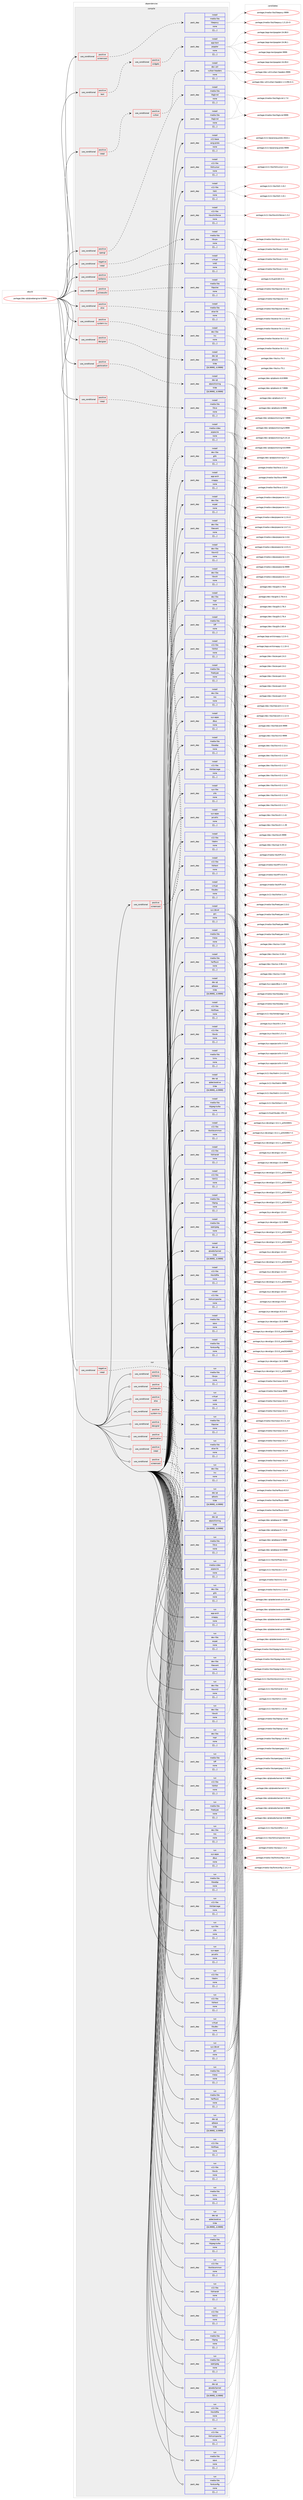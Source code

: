 digraph prolog {

# *************
# Graph options
# *************

newrank=true;
concentrate=true;
compound=true;
graph [rankdir=LR,fontname=Helvetica,fontsize=10,ranksep=1.5];#, ranksep=2.5, nodesep=0.2];
edge  [arrowhead=vee];
node  [fontname=Helvetica,fontsize=10];

# **********
# The ebuild
# **********

subgraph cluster_leftcol {
color=gray;
label=<<i>ebuild</i>>;
id [label="portage://dev-qt/qtwebengine-6.9999", color=red, width=4, href="../dev-qt/qtwebengine-6.9999.svg"];
}

# ****************
# The dependencies
# ****************

subgraph cluster_midcol {
color=gray;
label=<<i>dependencies</i>>;
subgraph cluster_compile {
fillcolor="#eeeeee";
style=filled;
label=<<i>compile</i>>;
subgraph cond43681 {
dependency173716 [label=<<TABLE BORDER="0" CELLBORDER="1" CELLSPACING="0" CELLPADDING="4"><TR><TD ROWSPAN="3" CELLPADDING="10">use_conditional</TD></TR><TR><TD>negative</TD></TR><TR><TD>vaapi</TD></TR></TABLE>>, shape=none, color=red];
subgraph pack128769 {
dependency173717 [label=<<TABLE BORDER="0" CELLBORDER="1" CELLSPACING="0" CELLPADDING="4" WIDTH="220"><TR><TD ROWSPAN="6" CELLPADDING="30">pack_dep</TD></TR><TR><TD WIDTH="110">install</TD></TR><TR><TD>media-libs</TD></TR><TR><TD>libvpx</TD></TR><TR><TD>none</TD></TR><TR><TD>[[],,,,]</TD></TR></TABLE>>, shape=none, color=blue];
}
dependency173716:e -> dependency173717:w [weight=20,style="dashed",arrowhead="vee"];
}
id:e -> dependency173716:w [weight=20,style="solid",arrowhead="vee"];
subgraph cond43682 {
dependency173718 [label=<<TABLE BORDER="0" CELLBORDER="1" CELLSPACING="0" CELLPADDING="4"><TR><TD ROWSPAN="3" CELLPADDING="10">use_conditional</TD></TR><TR><TD>positive</TD></TR><TR><TD>alsa</TD></TR></TABLE>>, shape=none, color=red];
subgraph pack128770 {
dependency173719 [label=<<TABLE BORDER="0" CELLBORDER="1" CELLSPACING="0" CELLPADDING="4" WIDTH="220"><TR><TD ROWSPAN="6" CELLPADDING="30">pack_dep</TD></TR><TR><TD WIDTH="110">install</TD></TR><TR><TD>media-libs</TD></TR><TR><TD>alsa-lib</TD></TR><TR><TD>none</TD></TR><TR><TD>[[],,,,]</TD></TR></TABLE>>, shape=none, color=blue];
}
dependency173718:e -> dependency173719:w [weight=20,style="dashed",arrowhead="vee"];
}
id:e -> dependency173718:w [weight=20,style="solid",arrowhead="vee"];
subgraph cond43683 {
dependency173720 [label=<<TABLE BORDER="0" CELLBORDER="1" CELLSPACING="0" CELLPADDING="4"><TR><TD ROWSPAN="3" CELLPADDING="10">use_conditional</TD></TR><TR><TD>positive</TD></TR><TR><TD>designer</TD></TR></TABLE>>, shape=none, color=red];
subgraph pack128771 {
dependency173721 [label=<<TABLE BORDER="0" CELLBORDER="1" CELLSPACING="0" CELLPADDING="4" WIDTH="220"><TR><TD ROWSPAN="6" CELLPADDING="30">pack_dep</TD></TR><TR><TD WIDTH="110">install</TD></TR><TR><TD>dev-qt</TD></TR><TR><TD>qttools</TD></TR><TR><TD>tilde</TD></TR><TR><TD>[[6,9999],,,6.9999]</TD></TR></TABLE>>, shape=none, color=blue];
}
dependency173720:e -> dependency173721:w [weight=20,style="dashed",arrowhead="vee"];
}
id:e -> dependency173720:w [weight=20,style="solid",arrowhead="vee"];
subgraph cond43684 {
dependency173722 [label=<<TABLE BORDER="0" CELLBORDER="1" CELLSPACING="0" CELLPADDING="4"><TR><TD ROWSPAN="3" CELLPADDING="10">use_conditional</TD></TR><TR><TD>positive</TD></TR><TR><TD>geolocation</TD></TR></TABLE>>, shape=none, color=red];
subgraph pack128772 {
dependency173723 [label=<<TABLE BORDER="0" CELLBORDER="1" CELLSPACING="0" CELLPADDING="4" WIDTH="220"><TR><TD ROWSPAN="6" CELLPADDING="30">pack_dep</TD></TR><TR><TD WIDTH="110">install</TD></TR><TR><TD>dev-qt</TD></TR><TR><TD>qtpositioning</TD></TR><TR><TD>tilde</TD></TR><TR><TD>[[6,9999],,,6.9999]</TD></TR></TABLE>>, shape=none, color=blue];
}
dependency173722:e -> dependency173723:w [weight=20,style="dashed",arrowhead="vee"];
}
id:e -> dependency173722:w [weight=20,style="solid",arrowhead="vee"];
subgraph cond43685 {
dependency173724 [label=<<TABLE BORDER="0" CELLBORDER="1" CELLSPACING="0" CELLPADDING="4"><TR><TD ROWSPAN="3" CELLPADDING="10">use_conditional</TD></TR><TR><TD>positive</TD></TR><TR><TD>kerberos</TD></TR></TABLE>>, shape=none, color=red];
subgraph pack128773 {
dependency173725 [label=<<TABLE BORDER="0" CELLBORDER="1" CELLSPACING="0" CELLPADDING="4" WIDTH="220"><TR><TD ROWSPAN="6" CELLPADDING="30">pack_dep</TD></TR><TR><TD WIDTH="110">install</TD></TR><TR><TD>virtual</TD></TR><TR><TD>krb5</TD></TR><TR><TD>none</TD></TR><TR><TD>[[],,,,]</TD></TR></TABLE>>, shape=none, color=blue];
}
dependency173724:e -> dependency173725:w [weight=20,style="dashed",arrowhead="vee"];
}
id:e -> dependency173724:w [weight=20,style="solid",arrowhead="vee"];
subgraph cond43686 {
dependency173726 [label=<<TABLE BORDER="0" CELLBORDER="1" CELLSPACING="0" CELLPADDING="4"><TR><TD ROWSPAN="3" CELLPADDING="10">use_conditional</TD></TR><TR><TD>positive</TD></TR><TR><TD>opengl</TD></TR></TABLE>>, shape=none, color=red];
subgraph pack128774 {
dependency173727 [label=<<TABLE BORDER="0" CELLBORDER="1" CELLSPACING="0" CELLPADDING="4" WIDTH="220"><TR><TD ROWSPAN="6" CELLPADDING="30">pack_dep</TD></TR><TR><TD WIDTH="110">install</TD></TR><TR><TD>media-libs</TD></TR><TR><TD>libglvnd</TD></TR><TR><TD>none</TD></TR><TR><TD>[[],,,,]</TD></TR></TABLE>>, shape=none, color=blue];
}
dependency173726:e -> dependency173727:w [weight=20,style="dashed",arrowhead="vee"];
}
id:e -> dependency173726:w [weight=20,style="solid",arrowhead="vee"];
subgraph cond43687 {
dependency173728 [label=<<TABLE BORDER="0" CELLBORDER="1" CELLSPACING="0" CELLPADDING="4"><TR><TD ROWSPAN="3" CELLPADDING="10">use_conditional</TD></TR><TR><TD>positive</TD></TR><TR><TD>pulseaudio</TD></TR></TABLE>>, shape=none, color=red];
subgraph pack128775 {
dependency173729 [label=<<TABLE BORDER="0" CELLBORDER="1" CELLSPACING="0" CELLPADDING="4" WIDTH="220"><TR><TD ROWSPAN="6" CELLPADDING="30">pack_dep</TD></TR><TR><TD WIDTH="110">install</TD></TR><TR><TD>media-libs</TD></TR><TR><TD>libpulse</TD></TR><TR><TD>none</TD></TR><TR><TD>[[],,,,]</TD></TR></TABLE>>, shape=none, color=blue];
}
dependency173728:e -> dependency173729:w [weight=20,style="dashed",arrowhead="vee"];
}
id:e -> dependency173728:w [weight=20,style="solid",arrowhead="vee"];
subgraph cond43688 {
dependency173730 [label=<<TABLE BORDER="0" CELLBORDER="1" CELLSPACING="0" CELLPADDING="4"><TR><TD ROWSPAN="3" CELLPADDING="10">use_conditional</TD></TR><TR><TD>positive</TD></TR><TR><TD>screencast</TD></TR></TABLE>>, shape=none, color=red];
subgraph pack128776 {
dependency173731 [label=<<TABLE BORDER="0" CELLBORDER="1" CELLSPACING="0" CELLPADDING="4" WIDTH="220"><TR><TD ROWSPAN="6" CELLPADDING="30">pack_dep</TD></TR><TR><TD WIDTH="110">install</TD></TR><TR><TD>dev-libs</TD></TR><TR><TD>glib</TD></TR><TR><TD>none</TD></TR><TR><TD>[[],,,,]</TD></TR></TABLE>>, shape=none, color=blue];
}
dependency173730:e -> dependency173731:w [weight=20,style="dashed",arrowhead="vee"];
subgraph pack128777 {
dependency173732 [label=<<TABLE BORDER="0" CELLBORDER="1" CELLSPACING="0" CELLPADDING="4" WIDTH="220"><TR><TD ROWSPAN="6" CELLPADDING="30">pack_dep</TD></TR><TR><TD WIDTH="110">install</TD></TR><TR><TD>media-video</TD></TR><TR><TD>pipewire</TD></TR><TR><TD>none</TD></TR><TR><TD>[[],,,,]</TD></TR></TABLE>>, shape=none, color=blue];
}
dependency173730:e -> dependency173732:w [weight=20,style="dashed",arrowhead="vee"];
}
id:e -> dependency173730:w [weight=20,style="solid",arrowhead="vee"];
subgraph cond43689 {
dependency173733 [label=<<TABLE BORDER="0" CELLBORDER="1" CELLSPACING="0" CELLPADDING="4"><TR><TD ROWSPAN="3" CELLPADDING="10">use_conditional</TD></TR><TR><TD>positive</TD></TR><TR><TD>screencast</TD></TR></TABLE>>, shape=none, color=red];
subgraph pack128778 {
dependency173734 [label=<<TABLE BORDER="0" CELLBORDER="1" CELLSPACING="0" CELLPADDING="4" WIDTH="220"><TR><TD ROWSPAN="6" CELLPADDING="30">pack_dep</TD></TR><TR><TD WIDTH="110">install</TD></TR><TR><TD>media-libs</TD></TR><TR><TD>libepoxy</TD></TR><TR><TD>none</TD></TR><TR><TD>[[],,,,]</TD></TR></TABLE>>, shape=none, color=blue];
}
dependency173733:e -> dependency173734:w [weight=20,style="dashed",arrowhead="vee"];
}
id:e -> dependency173733:w [weight=20,style="solid",arrowhead="vee"];
subgraph cond43690 {
dependency173735 [label=<<TABLE BORDER="0" CELLBORDER="1" CELLSPACING="0" CELLPADDING="4"><TR><TD ROWSPAN="3" CELLPADDING="10">use_conditional</TD></TR><TR><TD>positive</TD></TR><TR><TD>system-icu</TD></TR></TABLE>>, shape=none, color=red];
subgraph pack128779 {
dependency173736 [label=<<TABLE BORDER="0" CELLBORDER="1" CELLSPACING="0" CELLPADDING="4" WIDTH="220"><TR><TD ROWSPAN="6" CELLPADDING="30">pack_dep</TD></TR><TR><TD WIDTH="110">install</TD></TR><TR><TD>dev-libs</TD></TR><TR><TD>icu</TD></TR><TR><TD>none</TD></TR><TR><TD>[[],,,,]</TD></TR></TABLE>>, shape=none, color=blue];
}
dependency173735:e -> dependency173736:w [weight=20,style="dashed",arrowhead="vee"];
}
id:e -> dependency173735:w [weight=20,style="solid",arrowhead="vee"];
subgraph cond43691 {
dependency173737 [label=<<TABLE BORDER="0" CELLBORDER="1" CELLSPACING="0" CELLPADDING="4"><TR><TD ROWSPAN="3" CELLPADDING="10">use_conditional</TD></TR><TR><TD>positive</TD></TR><TR><TD>test</TD></TR></TABLE>>, shape=none, color=red];
subgraph cond43692 {
dependency173738 [label=<<TABLE BORDER="0" CELLBORDER="1" CELLSPACING="0" CELLPADDING="4"><TR><TD ROWSPAN="3" CELLPADDING="10">use_conditional</TD></TR><TR><TD>positive</TD></TR><TR><TD>widgets</TD></TR></TABLE>>, shape=none, color=red];
subgraph pack128780 {
dependency173739 [label=<<TABLE BORDER="0" CELLBORDER="1" CELLSPACING="0" CELLPADDING="4" WIDTH="220"><TR><TD ROWSPAN="6" CELLPADDING="30">pack_dep</TD></TR><TR><TD WIDTH="110">install</TD></TR><TR><TD>app-text</TD></TR><TR><TD>poppler</TD></TR><TR><TD>none</TD></TR><TR><TD>[[],,,,]</TD></TR></TABLE>>, shape=none, color=blue];
}
dependency173738:e -> dependency173739:w [weight=20,style="dashed",arrowhead="vee"];
}
dependency173737:e -> dependency173738:w [weight=20,style="dashed",arrowhead="vee"];
}
id:e -> dependency173737:w [weight=20,style="solid",arrowhead="vee"];
subgraph cond43693 {
dependency173740 [label=<<TABLE BORDER="0" CELLBORDER="1" CELLSPACING="0" CELLPADDING="4"><TR><TD ROWSPAN="3" CELLPADDING="10">use_conditional</TD></TR><TR><TD>positive</TD></TR><TR><TD>vaapi</TD></TR></TABLE>>, shape=none, color=red];
subgraph cond43694 {
dependency173741 [label=<<TABLE BORDER="0" CELLBORDER="1" CELLSPACING="0" CELLPADDING="4"><TR><TD ROWSPAN="3" CELLPADDING="10">use_conditional</TD></TR><TR><TD>positive</TD></TR><TR><TD>vulkan</TD></TR></TABLE>>, shape=none, color=red];
subgraph pack128781 {
dependency173742 [label=<<TABLE BORDER="0" CELLBORDER="1" CELLSPACING="0" CELLPADDING="4" WIDTH="220"><TR><TD ROWSPAN="6" CELLPADDING="30">pack_dep</TD></TR><TR><TD WIDTH="110">install</TD></TR><TR><TD>dev-util</TD></TR><TR><TD>vulkan-headers</TD></TR><TR><TD>none</TD></TR><TR><TD>[[],,,,]</TD></TR></TABLE>>, shape=none, color=blue];
}
dependency173741:e -> dependency173742:w [weight=20,style="dashed",arrowhead="vee"];
}
dependency173740:e -> dependency173741:w [weight=20,style="dashed",arrowhead="vee"];
}
id:e -> dependency173740:w [weight=20,style="solid",arrowhead="vee"];
subgraph cond43695 {
dependency173743 [label=<<TABLE BORDER="0" CELLBORDER="1" CELLSPACING="0" CELLPADDING="4"><TR><TD ROWSPAN="3" CELLPADDING="10">use_conditional</TD></TR><TR><TD>positive</TD></TR><TR><TD>vaapi</TD></TR></TABLE>>, shape=none, color=red];
subgraph pack128782 {
dependency173744 [label=<<TABLE BORDER="0" CELLBORDER="1" CELLSPACING="0" CELLPADDING="4" WIDTH="220"><TR><TD ROWSPAN="6" CELLPADDING="30">pack_dep</TD></TR><TR><TD WIDTH="110">install</TD></TR><TR><TD>media-libs</TD></TR><TR><TD>libva</TD></TR><TR><TD>none</TD></TR><TR><TD>[[],,,,]</TD></TR></TABLE>>, shape=none, color=blue];
}
dependency173743:e -> dependency173744:w [weight=20,style="dashed",arrowhead="vee"];
}
id:e -> dependency173743:w [weight=20,style="solid",arrowhead="vee"];
subgraph pack128783 {
dependency173745 [label=<<TABLE BORDER="0" CELLBORDER="1" CELLSPACING="0" CELLPADDING="4" WIDTH="220"><TR><TD ROWSPAN="6" CELLPADDING="30">pack_dep</TD></TR><TR><TD WIDTH="110">install</TD></TR><TR><TD>app-arch</TD></TR><TR><TD>snappy</TD></TR><TR><TD>none</TD></TR><TR><TD>[[],,,,]</TD></TR></TABLE>>, shape=none, color=blue];
}
id:e -> dependency173745:w [weight=20,style="solid",arrowhead="vee"];
subgraph pack128784 {
dependency173746 [label=<<TABLE BORDER="0" CELLBORDER="1" CELLSPACING="0" CELLPADDING="4" WIDTH="220"><TR><TD ROWSPAN="6" CELLPADDING="30">pack_dep</TD></TR><TR><TD WIDTH="110">install</TD></TR><TR><TD>dev-libs</TD></TR><TR><TD>expat</TD></TR><TR><TD>none</TD></TR><TR><TD>[[],,,,]</TD></TR></TABLE>>, shape=none, color=blue];
}
id:e -> dependency173746:w [weight=20,style="solid",arrowhead="vee"];
subgraph pack128785 {
dependency173747 [label=<<TABLE BORDER="0" CELLBORDER="1" CELLSPACING="0" CELLPADDING="4" WIDTH="220"><TR><TD ROWSPAN="6" CELLPADDING="30">pack_dep</TD></TR><TR><TD WIDTH="110">install</TD></TR><TR><TD>dev-libs</TD></TR><TR><TD>libevent</TD></TR><TR><TD>none</TD></TR><TR><TD>[[],,,,]</TD></TR></TABLE>>, shape=none, color=blue];
}
id:e -> dependency173747:w [weight=20,style="solid",arrowhead="vee"];
subgraph pack128786 {
dependency173748 [label=<<TABLE BORDER="0" CELLBORDER="1" CELLSPACING="0" CELLPADDING="4" WIDTH="220"><TR><TD ROWSPAN="6" CELLPADDING="30">pack_dep</TD></TR><TR><TD WIDTH="110">install</TD></TR><TR><TD>dev-libs</TD></TR><TR><TD>libxml2</TD></TR><TR><TD>none</TD></TR><TR><TD>[[],,,,]</TD></TR></TABLE>>, shape=none, color=blue];
}
id:e -> dependency173748:w [weight=20,style="solid",arrowhead="vee"];
subgraph pack128787 {
dependency173749 [label=<<TABLE BORDER="0" CELLBORDER="1" CELLSPACING="0" CELLPADDING="4" WIDTH="220"><TR><TD ROWSPAN="6" CELLPADDING="30">pack_dep</TD></TR><TR><TD WIDTH="110">install</TD></TR><TR><TD>dev-libs</TD></TR><TR><TD>libxslt</TD></TR><TR><TD>none</TD></TR><TR><TD>[[],,,,]</TD></TR></TABLE>>, shape=none, color=blue];
}
id:e -> dependency173749:w [weight=20,style="solid",arrowhead="vee"];
subgraph pack128788 {
dependency173750 [label=<<TABLE BORDER="0" CELLBORDER="1" CELLSPACING="0" CELLPADDING="4" WIDTH="220"><TR><TD ROWSPAN="6" CELLPADDING="30">pack_dep</TD></TR><TR><TD WIDTH="110">install</TD></TR><TR><TD>dev-libs</TD></TR><TR><TD>nspr</TD></TR><TR><TD>none</TD></TR><TR><TD>[[],,,,]</TD></TR></TABLE>>, shape=none, color=blue];
}
id:e -> dependency173750:w [weight=20,style="solid",arrowhead="vee"];
subgraph pack128789 {
dependency173751 [label=<<TABLE BORDER="0" CELLBORDER="1" CELLSPACING="0" CELLPADDING="4" WIDTH="220"><TR><TD ROWSPAN="6" CELLPADDING="30">pack_dep</TD></TR><TR><TD WIDTH="110">install</TD></TR><TR><TD>dev-libs</TD></TR><TR><TD>nss</TD></TR><TR><TD>none</TD></TR><TR><TD>[[],,,,]</TD></TR></TABLE>>, shape=none, color=blue];
}
id:e -> dependency173751:w [weight=20,style="solid",arrowhead="vee"];
subgraph pack128790 {
dependency173752 [label=<<TABLE BORDER="0" CELLBORDER="1" CELLSPACING="0" CELLPADDING="4" WIDTH="220"><TR><TD ROWSPAN="6" CELLPADDING="30">pack_dep</TD></TR><TR><TD WIDTH="110">install</TD></TR><TR><TD>dev-qt</TD></TR><TR><TD>qtbase</TD></TR><TR><TD>tilde</TD></TR><TR><TD>[[6,9999],,,6.9999]</TD></TR></TABLE>>, shape=none, color=blue];
}
id:e -> dependency173752:w [weight=20,style="solid",arrowhead="vee"];
subgraph pack128791 {
dependency173753 [label=<<TABLE BORDER="0" CELLBORDER="1" CELLSPACING="0" CELLPADDING="4" WIDTH="220"><TR><TD ROWSPAN="6" CELLPADDING="30">pack_dep</TD></TR><TR><TD WIDTH="110">install</TD></TR><TR><TD>dev-qt</TD></TR><TR><TD>qtdeclarative</TD></TR><TR><TD>tilde</TD></TR><TR><TD>[[6,9999],,,6.9999]</TD></TR></TABLE>>, shape=none, color=blue];
}
id:e -> dependency173753:w [weight=20,style="solid",arrowhead="vee"];
subgraph pack128792 {
dependency173754 [label=<<TABLE BORDER="0" CELLBORDER="1" CELLSPACING="0" CELLPADDING="4" WIDTH="220"><TR><TD ROWSPAN="6" CELLPADDING="30">pack_dep</TD></TR><TR><TD WIDTH="110">install</TD></TR><TR><TD>dev-qt</TD></TR><TR><TD>qtwebchannel</TD></TR><TR><TD>tilde</TD></TR><TR><TD>[[6,9999],,,6.9999]</TD></TR></TABLE>>, shape=none, color=blue];
}
id:e -> dependency173754:w [weight=20,style="solid",arrowhead="vee"];
subgraph pack128793 {
dependency173755 [label=<<TABLE BORDER="0" CELLBORDER="1" CELLSPACING="0" CELLPADDING="4" WIDTH="220"><TR><TD ROWSPAN="6" CELLPADDING="30">pack_dep</TD></TR><TR><TD WIDTH="110">install</TD></TR><TR><TD>media-libs</TD></TR><TR><TD>fontconfig</TD></TR><TR><TD>none</TD></TR><TR><TD>[[],,,,]</TD></TR></TABLE>>, shape=none, color=blue];
}
id:e -> dependency173755:w [weight=20,style="solid",arrowhead="vee"];
subgraph pack128794 {
dependency173756 [label=<<TABLE BORDER="0" CELLBORDER="1" CELLSPACING="0" CELLPADDING="4" WIDTH="220"><TR><TD ROWSPAN="6" CELLPADDING="30">pack_dep</TD></TR><TR><TD WIDTH="110">install</TD></TR><TR><TD>media-libs</TD></TR><TR><TD>freetype</TD></TR><TR><TD>none</TD></TR><TR><TD>[[],,,,]</TD></TR></TABLE>>, shape=none, color=blue];
}
id:e -> dependency173756:w [weight=20,style="solid",arrowhead="vee"];
subgraph pack128795 {
dependency173757 [label=<<TABLE BORDER="0" CELLBORDER="1" CELLSPACING="0" CELLPADDING="4" WIDTH="220"><TR><TD ROWSPAN="6" CELLPADDING="30">pack_dep</TD></TR><TR><TD WIDTH="110">install</TD></TR><TR><TD>media-libs</TD></TR><TR><TD>harfbuzz</TD></TR><TR><TD>none</TD></TR><TR><TD>[[],,,,]</TD></TR></TABLE>>, shape=none, color=blue];
}
id:e -> dependency173757:w [weight=20,style="solid",arrowhead="vee"];
subgraph pack128796 {
dependency173758 [label=<<TABLE BORDER="0" CELLBORDER="1" CELLSPACING="0" CELLPADDING="4" WIDTH="220"><TR><TD ROWSPAN="6" CELLPADDING="30">pack_dep</TD></TR><TR><TD WIDTH="110">install</TD></TR><TR><TD>media-libs</TD></TR><TR><TD>lcms</TD></TR><TR><TD>none</TD></TR><TR><TD>[[],,,,]</TD></TR></TABLE>>, shape=none, color=blue];
}
id:e -> dependency173758:w [weight=20,style="solid",arrowhead="vee"];
subgraph pack128797 {
dependency173759 [label=<<TABLE BORDER="0" CELLBORDER="1" CELLSPACING="0" CELLPADDING="4" WIDTH="220"><TR><TD ROWSPAN="6" CELLPADDING="30">pack_dep</TD></TR><TR><TD WIDTH="110">install</TD></TR><TR><TD>media-libs</TD></TR><TR><TD>libglvnd</TD></TR><TR><TD>none</TD></TR><TR><TD>[[],,,,]</TD></TR></TABLE>>, shape=none, color=blue];
}
id:e -> dependency173759:w [weight=20,style="solid",arrowhead="vee"];
subgraph pack128798 {
dependency173760 [label=<<TABLE BORDER="0" CELLBORDER="1" CELLSPACING="0" CELLPADDING="4" WIDTH="220"><TR><TD ROWSPAN="6" CELLPADDING="30">pack_dep</TD></TR><TR><TD WIDTH="110">install</TD></TR><TR><TD>media-libs</TD></TR><TR><TD>libjpeg-turbo</TD></TR><TR><TD>none</TD></TR><TR><TD>[[],,,,]</TD></TR></TABLE>>, shape=none, color=blue];
}
id:e -> dependency173760:w [weight=20,style="solid",arrowhead="vee"];
subgraph pack128799 {
dependency173761 [label=<<TABLE BORDER="0" CELLBORDER="1" CELLSPACING="0" CELLPADDING="4" WIDTH="220"><TR><TD ROWSPAN="6" CELLPADDING="30">pack_dep</TD></TR><TR><TD WIDTH="110">install</TD></TR><TR><TD>media-libs</TD></TR><TR><TD>libpng</TD></TR><TR><TD>none</TD></TR><TR><TD>[[],,,,]</TD></TR></TABLE>>, shape=none, color=blue];
}
id:e -> dependency173761:w [weight=20,style="solid",arrowhead="vee"];
subgraph pack128800 {
dependency173762 [label=<<TABLE BORDER="0" CELLBORDER="1" CELLSPACING="0" CELLPADDING="4" WIDTH="220"><TR><TD ROWSPAN="6" CELLPADDING="30">pack_dep</TD></TR><TR><TD WIDTH="110">install</TD></TR><TR><TD>media-libs</TD></TR><TR><TD>libwebp</TD></TR><TR><TD>none</TD></TR><TR><TD>[[],,,,]</TD></TR></TABLE>>, shape=none, color=blue];
}
id:e -> dependency173762:w [weight=20,style="solid",arrowhead="vee"];
subgraph pack128801 {
dependency173763 [label=<<TABLE BORDER="0" CELLBORDER="1" CELLSPACING="0" CELLPADDING="4" WIDTH="220"><TR><TD ROWSPAN="6" CELLPADDING="30">pack_dep</TD></TR><TR><TD WIDTH="110">install</TD></TR><TR><TD>media-libs</TD></TR><TR><TD>mesa</TD></TR><TR><TD>none</TD></TR><TR><TD>[[],,,,]</TD></TR></TABLE>>, shape=none, color=blue];
}
id:e -> dependency173763:w [weight=20,style="solid",arrowhead="vee"];
subgraph pack128802 {
dependency173764 [label=<<TABLE BORDER="0" CELLBORDER="1" CELLSPACING="0" CELLPADDING="4" WIDTH="220"><TR><TD ROWSPAN="6" CELLPADDING="30">pack_dep</TD></TR><TR><TD WIDTH="110">install</TD></TR><TR><TD>media-libs</TD></TR><TR><TD>openjpeg</TD></TR><TR><TD>none</TD></TR><TR><TD>[[],,,,]</TD></TR></TABLE>>, shape=none, color=blue];
}
id:e -> dependency173764:w [weight=20,style="solid",arrowhead="vee"];
subgraph pack128803 {
dependency173765 [label=<<TABLE BORDER="0" CELLBORDER="1" CELLSPACING="0" CELLPADDING="4" WIDTH="220"><TR><TD ROWSPAN="6" CELLPADDING="30">pack_dep</TD></TR><TR><TD WIDTH="110">install</TD></TR><TR><TD>media-libs</TD></TR><TR><TD>opus</TD></TR><TR><TD>none</TD></TR><TR><TD>[[],,,,]</TD></TR></TABLE>>, shape=none, color=blue];
}
id:e -> dependency173765:w [weight=20,style="solid",arrowhead="vee"];
subgraph pack128804 {
dependency173766 [label=<<TABLE BORDER="0" CELLBORDER="1" CELLSPACING="0" CELLPADDING="4" WIDTH="220"><TR><TD ROWSPAN="6" CELLPADDING="30">pack_dep</TD></TR><TR><TD WIDTH="110">install</TD></TR><TR><TD>media-libs</TD></TR><TR><TD>tiff</TD></TR><TR><TD>none</TD></TR><TR><TD>[[],,,,]</TD></TR></TABLE>>, shape=none, color=blue];
}
id:e -> dependency173766:w [weight=20,style="solid",arrowhead="vee"];
subgraph pack128805 {
dependency173767 [label=<<TABLE BORDER="0" CELLBORDER="1" CELLSPACING="0" CELLPADDING="4" WIDTH="220"><TR><TD ROWSPAN="6" CELLPADDING="30">pack_dep</TD></TR><TR><TD WIDTH="110">install</TD></TR><TR><TD>sys-apps</TD></TR><TR><TD>dbus</TD></TR><TR><TD>none</TD></TR><TR><TD>[[],,,,]</TD></TR></TABLE>>, shape=none, color=blue];
}
id:e -> dependency173767:w [weight=20,style="solid",arrowhead="vee"];
subgraph pack128806 {
dependency173768 [label=<<TABLE BORDER="0" CELLBORDER="1" CELLSPACING="0" CELLPADDING="4" WIDTH="220"><TR><TD ROWSPAN="6" CELLPADDING="30">pack_dep</TD></TR><TR><TD WIDTH="110">install</TD></TR><TR><TD>sys-apps</TD></TR><TR><TD>pciutils</TD></TR><TR><TD>none</TD></TR><TR><TD>[[],,,,]</TD></TR></TABLE>>, shape=none, color=blue];
}
id:e -> dependency173768:w [weight=20,style="solid",arrowhead="vee"];
subgraph pack128807 {
dependency173769 [label=<<TABLE BORDER="0" CELLBORDER="1" CELLSPACING="0" CELLPADDING="4" WIDTH="220"><TR><TD ROWSPAN="6" CELLPADDING="30">pack_dep</TD></TR><TR><TD WIDTH="110">install</TD></TR><TR><TD>sys-devel</TD></TR><TR><TD>gcc</TD></TR><TR><TD>none</TD></TR><TR><TD>[[],,,,]</TD></TR></TABLE>>, shape=none, color=blue];
}
id:e -> dependency173769:w [weight=20,style="solid",arrowhead="vee"];
subgraph pack128808 {
dependency173770 [label=<<TABLE BORDER="0" CELLBORDER="1" CELLSPACING="0" CELLPADDING="4" WIDTH="220"><TR><TD ROWSPAN="6" CELLPADDING="30">pack_dep</TD></TR><TR><TD WIDTH="110">install</TD></TR><TR><TD>sys-libs</TD></TR><TR><TD>zlib</TD></TR><TR><TD>none</TD></TR><TR><TD>[[],,,,]</TD></TR></TABLE>>, shape=none, color=blue];
}
id:e -> dependency173770:w [weight=20,style="solid",arrowhead="vee"];
subgraph pack128809 {
dependency173771 [label=<<TABLE BORDER="0" CELLBORDER="1" CELLSPACING="0" CELLPADDING="4" WIDTH="220"><TR><TD ROWSPAN="6" CELLPADDING="30">pack_dep</TD></TR><TR><TD WIDTH="110">install</TD></TR><TR><TD>virtual</TD></TR><TR><TD>libudev</TD></TR><TR><TD>none</TD></TR><TR><TD>[[],,,,]</TD></TR></TABLE>>, shape=none, color=blue];
}
id:e -> dependency173771:w [weight=20,style="solid",arrowhead="vee"];
subgraph pack128810 {
dependency173772 [label=<<TABLE BORDER="0" CELLBORDER="1" CELLSPACING="0" CELLPADDING="4" WIDTH="220"><TR><TD ROWSPAN="6" CELLPADDING="30">pack_dep</TD></TR><TR><TD WIDTH="110">install</TD></TR><TR><TD>x11-base</TD></TR><TR><TD>xorg-proto</TD></TR><TR><TD>none</TD></TR><TR><TD>[[],,,,]</TD></TR></TABLE>>, shape=none, color=blue];
}
id:e -> dependency173772:w [weight=20,style="solid",arrowhead="vee"];
subgraph pack128811 {
dependency173773 [label=<<TABLE BORDER="0" CELLBORDER="1" CELLSPACING="0" CELLPADDING="4" WIDTH="220"><TR><TD ROWSPAN="6" CELLPADDING="30">pack_dep</TD></TR><TR><TD WIDTH="110">install</TD></TR><TR><TD>x11-libs</TD></TR><TR><TD>libX11</TD></TR><TR><TD>none</TD></TR><TR><TD>[[],,,,]</TD></TR></TABLE>>, shape=none, color=blue];
}
id:e -> dependency173773:w [weight=20,style="solid",arrowhead="vee"];
subgraph pack128812 {
dependency173774 [label=<<TABLE BORDER="0" CELLBORDER="1" CELLSPACING="0" CELLPADDING="4" WIDTH="220"><TR><TD ROWSPAN="6" CELLPADDING="30">pack_dep</TD></TR><TR><TD WIDTH="110">install</TD></TR><TR><TD>x11-libs</TD></TR><TR><TD>libXcomposite</TD></TR><TR><TD>none</TD></TR><TR><TD>[[],,,,]</TD></TR></TABLE>>, shape=none, color=blue];
}
id:e -> dependency173774:w [weight=20,style="solid",arrowhead="vee"];
subgraph pack128813 {
dependency173775 [label=<<TABLE BORDER="0" CELLBORDER="1" CELLSPACING="0" CELLPADDING="4" WIDTH="220"><TR><TD ROWSPAN="6" CELLPADDING="30">pack_dep</TD></TR><TR><TD WIDTH="110">install</TD></TR><TR><TD>x11-libs</TD></TR><TR><TD>libXcursor</TD></TR><TR><TD>none</TD></TR><TR><TD>[[],,,,]</TD></TR></TABLE>>, shape=none, color=blue];
}
id:e -> dependency173775:w [weight=20,style="solid",arrowhead="vee"];
subgraph pack128814 {
dependency173776 [label=<<TABLE BORDER="0" CELLBORDER="1" CELLSPACING="0" CELLPADDING="4" WIDTH="220"><TR><TD ROWSPAN="6" CELLPADDING="30">pack_dep</TD></TR><TR><TD WIDTH="110">install</TD></TR><TR><TD>x11-libs</TD></TR><TR><TD>libXdamage</TD></TR><TR><TD>none</TD></TR><TR><TD>[[],,,,]</TD></TR></TABLE>>, shape=none, color=blue];
}
id:e -> dependency173776:w [weight=20,style="solid",arrowhead="vee"];
subgraph pack128815 {
dependency173777 [label=<<TABLE BORDER="0" CELLBORDER="1" CELLSPACING="0" CELLPADDING="4" WIDTH="220"><TR><TD ROWSPAN="6" CELLPADDING="30">pack_dep</TD></TR><TR><TD WIDTH="110">install</TD></TR><TR><TD>x11-libs</TD></TR><TR><TD>libXext</TD></TR><TR><TD>none</TD></TR><TR><TD>[[],,,,]</TD></TR></TABLE>>, shape=none, color=blue];
}
id:e -> dependency173777:w [weight=20,style="solid",arrowhead="vee"];
subgraph pack128816 {
dependency173778 [label=<<TABLE BORDER="0" CELLBORDER="1" CELLSPACING="0" CELLPADDING="4" WIDTH="220"><TR><TD ROWSPAN="6" CELLPADDING="30">pack_dep</TD></TR><TR><TD WIDTH="110">install</TD></TR><TR><TD>x11-libs</TD></TR><TR><TD>libXfixes</TD></TR><TR><TD>none</TD></TR><TR><TD>[[],,,,]</TD></TR></TABLE>>, shape=none, color=blue];
}
id:e -> dependency173778:w [weight=20,style="solid",arrowhead="vee"];
subgraph pack128817 {
dependency173779 [label=<<TABLE BORDER="0" CELLBORDER="1" CELLSPACING="0" CELLPADDING="4" WIDTH="220"><TR><TD ROWSPAN="6" CELLPADDING="30">pack_dep</TD></TR><TR><TD WIDTH="110">install</TD></TR><TR><TD>x11-libs</TD></TR><TR><TD>libXi</TD></TR><TR><TD>none</TD></TR><TR><TD>[[],,,,]</TD></TR></TABLE>>, shape=none, color=blue];
}
id:e -> dependency173779:w [weight=20,style="solid",arrowhead="vee"];
subgraph pack128818 {
dependency173780 [label=<<TABLE BORDER="0" CELLBORDER="1" CELLSPACING="0" CELLPADDING="4" WIDTH="220"><TR><TD ROWSPAN="6" CELLPADDING="30">pack_dep</TD></TR><TR><TD WIDTH="110">install</TD></TR><TR><TD>x11-libs</TD></TR><TR><TD>libXrandr</TD></TR><TR><TD>none</TD></TR><TR><TD>[[],,,,]</TD></TR></TABLE>>, shape=none, color=blue];
}
id:e -> dependency173780:w [weight=20,style="solid",arrowhead="vee"];
subgraph pack128819 {
dependency173781 [label=<<TABLE BORDER="0" CELLBORDER="1" CELLSPACING="0" CELLPADDING="4" WIDTH="220"><TR><TD ROWSPAN="6" CELLPADDING="30">pack_dep</TD></TR><TR><TD WIDTH="110">install</TD></TR><TR><TD>x11-libs</TD></TR><TR><TD>libXtst</TD></TR><TR><TD>none</TD></TR><TR><TD>[[],,,,]</TD></TR></TABLE>>, shape=none, color=blue];
}
id:e -> dependency173781:w [weight=20,style="solid",arrowhead="vee"];
subgraph pack128820 {
dependency173782 [label=<<TABLE BORDER="0" CELLBORDER="1" CELLSPACING="0" CELLPADDING="4" WIDTH="220"><TR><TD ROWSPAN="6" CELLPADDING="30">pack_dep</TD></TR><TR><TD WIDTH="110">install</TD></TR><TR><TD>x11-libs</TD></TR><TR><TD>libdrm</TD></TR><TR><TD>none</TD></TR><TR><TD>[[],,,,]</TD></TR></TABLE>>, shape=none, color=blue];
}
id:e -> dependency173782:w [weight=20,style="solid",arrowhead="vee"];
subgraph pack128821 {
dependency173783 [label=<<TABLE BORDER="0" CELLBORDER="1" CELLSPACING="0" CELLPADDING="4" WIDTH="220"><TR><TD ROWSPAN="6" CELLPADDING="30">pack_dep</TD></TR><TR><TD WIDTH="110">install</TD></TR><TR><TD>x11-libs</TD></TR><TR><TD>libxcb</TD></TR><TR><TD>none</TD></TR><TR><TD>[[],,,,]</TD></TR></TABLE>>, shape=none, color=blue];
}
id:e -> dependency173783:w [weight=20,style="solid",arrowhead="vee"];
subgraph pack128822 {
dependency173784 [label=<<TABLE BORDER="0" CELLBORDER="1" CELLSPACING="0" CELLPADDING="4" WIDTH="220"><TR><TD ROWSPAN="6" CELLPADDING="30">pack_dep</TD></TR><TR><TD WIDTH="110">install</TD></TR><TR><TD>x11-libs</TD></TR><TR><TD>libxkbcommon</TD></TR><TR><TD>none</TD></TR><TR><TD>[[],,,,]</TD></TR></TABLE>>, shape=none, color=blue];
}
id:e -> dependency173784:w [weight=20,style="solid",arrowhead="vee"];
subgraph pack128823 {
dependency173785 [label=<<TABLE BORDER="0" CELLBORDER="1" CELLSPACING="0" CELLPADDING="4" WIDTH="220"><TR><TD ROWSPAN="6" CELLPADDING="30">pack_dep</TD></TR><TR><TD WIDTH="110">install</TD></TR><TR><TD>x11-libs</TD></TR><TR><TD>libxkbfile</TD></TR><TR><TD>none</TD></TR><TR><TD>[[],,,,]</TD></TR></TABLE>>, shape=none, color=blue];
}
id:e -> dependency173785:w [weight=20,style="solid",arrowhead="vee"];
subgraph pack128824 {
dependency173786 [label=<<TABLE BORDER="0" CELLBORDER="1" CELLSPACING="0" CELLPADDING="4" WIDTH="220"><TR><TD ROWSPAN="6" CELLPADDING="30">pack_dep</TD></TR><TR><TD WIDTH="110">install</TD></TR><TR><TD>x11-libs</TD></TR><TR><TD>libxshmfence</TD></TR><TR><TD>none</TD></TR><TR><TD>[[],,,,]</TD></TR></TABLE>>, shape=none, color=blue];
}
id:e -> dependency173786:w [weight=20,style="solid",arrowhead="vee"];
}
subgraph cluster_compileandrun {
fillcolor="#eeeeee";
style=filled;
label=<<i>compile and run</i>>;
}
subgraph cluster_run {
fillcolor="#eeeeee";
style=filled;
label=<<i>run</i>>;
subgraph cond43696 {
dependency173787 [label=<<TABLE BORDER="0" CELLBORDER="1" CELLSPACING="0" CELLPADDING="4"><TR><TD ROWSPAN="3" CELLPADDING="10">use_conditional</TD></TR><TR><TD>negative</TD></TR><TR><TD>vaapi</TD></TR></TABLE>>, shape=none, color=red];
subgraph pack128825 {
dependency173788 [label=<<TABLE BORDER="0" CELLBORDER="1" CELLSPACING="0" CELLPADDING="4" WIDTH="220"><TR><TD ROWSPAN="6" CELLPADDING="30">pack_dep</TD></TR><TR><TD WIDTH="110">run</TD></TR><TR><TD>media-libs</TD></TR><TR><TD>libvpx</TD></TR><TR><TD>none</TD></TR><TR><TD>[[],,,,]</TD></TR></TABLE>>, shape=none, color=blue];
}
dependency173787:e -> dependency173788:w [weight=20,style="dashed",arrowhead="vee"];
}
id:e -> dependency173787:w [weight=20,style="solid",arrowhead="odot"];
subgraph cond43697 {
dependency173789 [label=<<TABLE BORDER="0" CELLBORDER="1" CELLSPACING="0" CELLPADDING="4"><TR><TD ROWSPAN="3" CELLPADDING="10">use_conditional</TD></TR><TR><TD>positive</TD></TR><TR><TD>alsa</TD></TR></TABLE>>, shape=none, color=red];
subgraph pack128826 {
dependency173790 [label=<<TABLE BORDER="0" CELLBORDER="1" CELLSPACING="0" CELLPADDING="4" WIDTH="220"><TR><TD ROWSPAN="6" CELLPADDING="30">pack_dep</TD></TR><TR><TD WIDTH="110">run</TD></TR><TR><TD>media-libs</TD></TR><TR><TD>alsa-lib</TD></TR><TR><TD>none</TD></TR><TR><TD>[[],,,,]</TD></TR></TABLE>>, shape=none, color=blue];
}
dependency173789:e -> dependency173790:w [weight=20,style="dashed",arrowhead="vee"];
}
id:e -> dependency173789:w [weight=20,style="solid",arrowhead="odot"];
subgraph cond43698 {
dependency173791 [label=<<TABLE BORDER="0" CELLBORDER="1" CELLSPACING="0" CELLPADDING="4"><TR><TD ROWSPAN="3" CELLPADDING="10">use_conditional</TD></TR><TR><TD>positive</TD></TR><TR><TD>designer</TD></TR></TABLE>>, shape=none, color=red];
subgraph pack128827 {
dependency173792 [label=<<TABLE BORDER="0" CELLBORDER="1" CELLSPACING="0" CELLPADDING="4" WIDTH="220"><TR><TD ROWSPAN="6" CELLPADDING="30">pack_dep</TD></TR><TR><TD WIDTH="110">run</TD></TR><TR><TD>dev-qt</TD></TR><TR><TD>qttools</TD></TR><TR><TD>tilde</TD></TR><TR><TD>[[6,9999],,,6.9999]</TD></TR></TABLE>>, shape=none, color=blue];
}
dependency173791:e -> dependency173792:w [weight=20,style="dashed",arrowhead="vee"];
}
id:e -> dependency173791:w [weight=20,style="solid",arrowhead="odot"];
subgraph cond43699 {
dependency173793 [label=<<TABLE BORDER="0" CELLBORDER="1" CELLSPACING="0" CELLPADDING="4"><TR><TD ROWSPAN="3" CELLPADDING="10">use_conditional</TD></TR><TR><TD>positive</TD></TR><TR><TD>geolocation</TD></TR></TABLE>>, shape=none, color=red];
subgraph pack128828 {
dependency173794 [label=<<TABLE BORDER="0" CELLBORDER="1" CELLSPACING="0" CELLPADDING="4" WIDTH="220"><TR><TD ROWSPAN="6" CELLPADDING="30">pack_dep</TD></TR><TR><TD WIDTH="110">run</TD></TR><TR><TD>dev-qt</TD></TR><TR><TD>qtpositioning</TD></TR><TR><TD>tilde</TD></TR><TR><TD>[[6,9999],,,6.9999]</TD></TR></TABLE>>, shape=none, color=blue];
}
dependency173793:e -> dependency173794:w [weight=20,style="dashed",arrowhead="vee"];
}
id:e -> dependency173793:w [weight=20,style="solid",arrowhead="odot"];
subgraph cond43700 {
dependency173795 [label=<<TABLE BORDER="0" CELLBORDER="1" CELLSPACING="0" CELLPADDING="4"><TR><TD ROWSPAN="3" CELLPADDING="10">use_conditional</TD></TR><TR><TD>positive</TD></TR><TR><TD>kerberos</TD></TR></TABLE>>, shape=none, color=red];
subgraph pack128829 {
dependency173796 [label=<<TABLE BORDER="0" CELLBORDER="1" CELLSPACING="0" CELLPADDING="4" WIDTH="220"><TR><TD ROWSPAN="6" CELLPADDING="30">pack_dep</TD></TR><TR><TD WIDTH="110">run</TD></TR><TR><TD>virtual</TD></TR><TR><TD>krb5</TD></TR><TR><TD>none</TD></TR><TR><TD>[[],,,,]</TD></TR></TABLE>>, shape=none, color=blue];
}
dependency173795:e -> dependency173796:w [weight=20,style="dashed",arrowhead="vee"];
}
id:e -> dependency173795:w [weight=20,style="solid",arrowhead="odot"];
subgraph cond43701 {
dependency173797 [label=<<TABLE BORDER="0" CELLBORDER="1" CELLSPACING="0" CELLPADDING="4"><TR><TD ROWSPAN="3" CELLPADDING="10">use_conditional</TD></TR><TR><TD>positive</TD></TR><TR><TD>pulseaudio</TD></TR></TABLE>>, shape=none, color=red];
subgraph pack128830 {
dependency173798 [label=<<TABLE BORDER="0" CELLBORDER="1" CELLSPACING="0" CELLPADDING="4" WIDTH="220"><TR><TD ROWSPAN="6" CELLPADDING="30">pack_dep</TD></TR><TR><TD WIDTH="110">run</TD></TR><TR><TD>media-libs</TD></TR><TR><TD>libpulse</TD></TR><TR><TD>none</TD></TR><TR><TD>[[],,,,]</TD></TR></TABLE>>, shape=none, color=blue];
}
dependency173797:e -> dependency173798:w [weight=20,style="dashed",arrowhead="vee"];
}
id:e -> dependency173797:w [weight=20,style="solid",arrowhead="odot"];
subgraph cond43702 {
dependency173799 [label=<<TABLE BORDER="0" CELLBORDER="1" CELLSPACING="0" CELLPADDING="4"><TR><TD ROWSPAN="3" CELLPADDING="10">use_conditional</TD></TR><TR><TD>positive</TD></TR><TR><TD>screencast</TD></TR></TABLE>>, shape=none, color=red];
subgraph pack128831 {
dependency173800 [label=<<TABLE BORDER="0" CELLBORDER="1" CELLSPACING="0" CELLPADDING="4" WIDTH="220"><TR><TD ROWSPAN="6" CELLPADDING="30">pack_dep</TD></TR><TR><TD WIDTH="110">run</TD></TR><TR><TD>dev-libs</TD></TR><TR><TD>glib</TD></TR><TR><TD>none</TD></TR><TR><TD>[[],,,,]</TD></TR></TABLE>>, shape=none, color=blue];
}
dependency173799:e -> dependency173800:w [weight=20,style="dashed",arrowhead="vee"];
subgraph pack128832 {
dependency173801 [label=<<TABLE BORDER="0" CELLBORDER="1" CELLSPACING="0" CELLPADDING="4" WIDTH="220"><TR><TD ROWSPAN="6" CELLPADDING="30">pack_dep</TD></TR><TR><TD WIDTH="110">run</TD></TR><TR><TD>media-video</TD></TR><TR><TD>pipewire</TD></TR><TR><TD>none</TD></TR><TR><TD>[[],,,,]</TD></TR></TABLE>>, shape=none, color=blue];
}
dependency173799:e -> dependency173801:w [weight=20,style="dashed",arrowhead="vee"];
}
id:e -> dependency173799:w [weight=20,style="solid",arrowhead="odot"];
subgraph cond43703 {
dependency173802 [label=<<TABLE BORDER="0" CELLBORDER="1" CELLSPACING="0" CELLPADDING="4"><TR><TD ROWSPAN="3" CELLPADDING="10">use_conditional</TD></TR><TR><TD>positive</TD></TR><TR><TD>system-icu</TD></TR></TABLE>>, shape=none, color=red];
subgraph pack128833 {
dependency173803 [label=<<TABLE BORDER="0" CELLBORDER="1" CELLSPACING="0" CELLPADDING="4" WIDTH="220"><TR><TD ROWSPAN="6" CELLPADDING="30">pack_dep</TD></TR><TR><TD WIDTH="110">run</TD></TR><TR><TD>dev-libs</TD></TR><TR><TD>icu</TD></TR><TR><TD>none</TD></TR><TR><TD>[[],,,,]</TD></TR></TABLE>>, shape=none, color=blue];
}
dependency173802:e -> dependency173803:w [weight=20,style="dashed",arrowhead="vee"];
}
id:e -> dependency173802:w [weight=20,style="solid",arrowhead="odot"];
subgraph cond43704 {
dependency173804 [label=<<TABLE BORDER="0" CELLBORDER="1" CELLSPACING="0" CELLPADDING="4"><TR><TD ROWSPAN="3" CELLPADDING="10">use_conditional</TD></TR><TR><TD>positive</TD></TR><TR><TD>vaapi</TD></TR></TABLE>>, shape=none, color=red];
subgraph pack128834 {
dependency173805 [label=<<TABLE BORDER="0" CELLBORDER="1" CELLSPACING="0" CELLPADDING="4" WIDTH="220"><TR><TD ROWSPAN="6" CELLPADDING="30">pack_dep</TD></TR><TR><TD WIDTH="110">run</TD></TR><TR><TD>media-libs</TD></TR><TR><TD>libva</TD></TR><TR><TD>none</TD></TR><TR><TD>[[],,,,]</TD></TR></TABLE>>, shape=none, color=blue];
}
dependency173804:e -> dependency173805:w [weight=20,style="dashed",arrowhead="vee"];
}
id:e -> dependency173804:w [weight=20,style="solid",arrowhead="odot"];
subgraph pack128835 {
dependency173806 [label=<<TABLE BORDER="0" CELLBORDER="1" CELLSPACING="0" CELLPADDING="4" WIDTH="220"><TR><TD ROWSPAN="6" CELLPADDING="30">pack_dep</TD></TR><TR><TD WIDTH="110">run</TD></TR><TR><TD>app-arch</TD></TR><TR><TD>snappy</TD></TR><TR><TD>none</TD></TR><TR><TD>[[],,,,]</TD></TR></TABLE>>, shape=none, color=blue];
}
id:e -> dependency173806:w [weight=20,style="solid",arrowhead="odot"];
subgraph pack128836 {
dependency173807 [label=<<TABLE BORDER="0" CELLBORDER="1" CELLSPACING="0" CELLPADDING="4" WIDTH="220"><TR><TD ROWSPAN="6" CELLPADDING="30">pack_dep</TD></TR><TR><TD WIDTH="110">run</TD></TR><TR><TD>dev-libs</TD></TR><TR><TD>expat</TD></TR><TR><TD>none</TD></TR><TR><TD>[[],,,,]</TD></TR></TABLE>>, shape=none, color=blue];
}
id:e -> dependency173807:w [weight=20,style="solid",arrowhead="odot"];
subgraph pack128837 {
dependency173808 [label=<<TABLE BORDER="0" CELLBORDER="1" CELLSPACING="0" CELLPADDING="4" WIDTH="220"><TR><TD ROWSPAN="6" CELLPADDING="30">pack_dep</TD></TR><TR><TD WIDTH="110">run</TD></TR><TR><TD>dev-libs</TD></TR><TR><TD>libevent</TD></TR><TR><TD>none</TD></TR><TR><TD>[[],,,,]</TD></TR></TABLE>>, shape=none, color=blue];
}
id:e -> dependency173808:w [weight=20,style="solid",arrowhead="odot"];
subgraph pack128838 {
dependency173809 [label=<<TABLE BORDER="0" CELLBORDER="1" CELLSPACING="0" CELLPADDING="4" WIDTH="220"><TR><TD ROWSPAN="6" CELLPADDING="30">pack_dep</TD></TR><TR><TD WIDTH="110">run</TD></TR><TR><TD>dev-libs</TD></TR><TR><TD>libxml2</TD></TR><TR><TD>none</TD></TR><TR><TD>[[],,,,]</TD></TR></TABLE>>, shape=none, color=blue];
}
id:e -> dependency173809:w [weight=20,style="solid",arrowhead="odot"];
subgraph pack128839 {
dependency173810 [label=<<TABLE BORDER="0" CELLBORDER="1" CELLSPACING="0" CELLPADDING="4" WIDTH="220"><TR><TD ROWSPAN="6" CELLPADDING="30">pack_dep</TD></TR><TR><TD WIDTH="110">run</TD></TR><TR><TD>dev-libs</TD></TR><TR><TD>libxslt</TD></TR><TR><TD>none</TD></TR><TR><TD>[[],,,,]</TD></TR></TABLE>>, shape=none, color=blue];
}
id:e -> dependency173810:w [weight=20,style="solid",arrowhead="odot"];
subgraph pack128840 {
dependency173811 [label=<<TABLE BORDER="0" CELLBORDER="1" CELLSPACING="0" CELLPADDING="4" WIDTH="220"><TR><TD ROWSPAN="6" CELLPADDING="30">pack_dep</TD></TR><TR><TD WIDTH="110">run</TD></TR><TR><TD>dev-libs</TD></TR><TR><TD>nspr</TD></TR><TR><TD>none</TD></TR><TR><TD>[[],,,,]</TD></TR></TABLE>>, shape=none, color=blue];
}
id:e -> dependency173811:w [weight=20,style="solid",arrowhead="odot"];
subgraph pack128841 {
dependency173812 [label=<<TABLE BORDER="0" CELLBORDER="1" CELLSPACING="0" CELLPADDING="4" WIDTH="220"><TR><TD ROWSPAN="6" CELLPADDING="30">pack_dep</TD></TR><TR><TD WIDTH="110">run</TD></TR><TR><TD>dev-libs</TD></TR><TR><TD>nss</TD></TR><TR><TD>none</TD></TR><TR><TD>[[],,,,]</TD></TR></TABLE>>, shape=none, color=blue];
}
id:e -> dependency173812:w [weight=20,style="solid",arrowhead="odot"];
subgraph pack128842 {
dependency173813 [label=<<TABLE BORDER="0" CELLBORDER="1" CELLSPACING="0" CELLPADDING="4" WIDTH="220"><TR><TD ROWSPAN="6" CELLPADDING="30">pack_dep</TD></TR><TR><TD WIDTH="110">run</TD></TR><TR><TD>dev-qt</TD></TR><TR><TD>qtbase</TD></TR><TR><TD>tilde</TD></TR><TR><TD>[[6,9999],,,6.9999]</TD></TR></TABLE>>, shape=none, color=blue];
}
id:e -> dependency173813:w [weight=20,style="solid",arrowhead="odot"];
subgraph pack128843 {
dependency173814 [label=<<TABLE BORDER="0" CELLBORDER="1" CELLSPACING="0" CELLPADDING="4" WIDTH="220"><TR><TD ROWSPAN="6" CELLPADDING="30">pack_dep</TD></TR><TR><TD WIDTH="110">run</TD></TR><TR><TD>dev-qt</TD></TR><TR><TD>qtdeclarative</TD></TR><TR><TD>tilde</TD></TR><TR><TD>[[6,9999],,,6.9999]</TD></TR></TABLE>>, shape=none, color=blue];
}
id:e -> dependency173814:w [weight=20,style="solid",arrowhead="odot"];
subgraph pack128844 {
dependency173815 [label=<<TABLE BORDER="0" CELLBORDER="1" CELLSPACING="0" CELLPADDING="4" WIDTH="220"><TR><TD ROWSPAN="6" CELLPADDING="30">pack_dep</TD></TR><TR><TD WIDTH="110">run</TD></TR><TR><TD>dev-qt</TD></TR><TR><TD>qtwebchannel</TD></TR><TR><TD>tilde</TD></TR><TR><TD>[[6,9999],,,6.9999]</TD></TR></TABLE>>, shape=none, color=blue];
}
id:e -> dependency173815:w [weight=20,style="solid",arrowhead="odot"];
subgraph pack128845 {
dependency173816 [label=<<TABLE BORDER="0" CELLBORDER="1" CELLSPACING="0" CELLPADDING="4" WIDTH="220"><TR><TD ROWSPAN="6" CELLPADDING="30">pack_dep</TD></TR><TR><TD WIDTH="110">run</TD></TR><TR><TD>media-libs</TD></TR><TR><TD>fontconfig</TD></TR><TR><TD>none</TD></TR><TR><TD>[[],,,,]</TD></TR></TABLE>>, shape=none, color=blue];
}
id:e -> dependency173816:w [weight=20,style="solid",arrowhead="odot"];
subgraph pack128846 {
dependency173817 [label=<<TABLE BORDER="0" CELLBORDER="1" CELLSPACING="0" CELLPADDING="4" WIDTH="220"><TR><TD ROWSPAN="6" CELLPADDING="30">pack_dep</TD></TR><TR><TD WIDTH="110">run</TD></TR><TR><TD>media-libs</TD></TR><TR><TD>freetype</TD></TR><TR><TD>none</TD></TR><TR><TD>[[],,,,]</TD></TR></TABLE>>, shape=none, color=blue];
}
id:e -> dependency173817:w [weight=20,style="solid",arrowhead="odot"];
subgraph pack128847 {
dependency173818 [label=<<TABLE BORDER="0" CELLBORDER="1" CELLSPACING="0" CELLPADDING="4" WIDTH="220"><TR><TD ROWSPAN="6" CELLPADDING="30">pack_dep</TD></TR><TR><TD WIDTH="110">run</TD></TR><TR><TD>media-libs</TD></TR><TR><TD>harfbuzz</TD></TR><TR><TD>none</TD></TR><TR><TD>[[],,,,]</TD></TR></TABLE>>, shape=none, color=blue];
}
id:e -> dependency173818:w [weight=20,style="solid",arrowhead="odot"];
subgraph pack128848 {
dependency173819 [label=<<TABLE BORDER="0" CELLBORDER="1" CELLSPACING="0" CELLPADDING="4" WIDTH="220"><TR><TD ROWSPAN="6" CELLPADDING="30">pack_dep</TD></TR><TR><TD WIDTH="110">run</TD></TR><TR><TD>media-libs</TD></TR><TR><TD>lcms</TD></TR><TR><TD>none</TD></TR><TR><TD>[[],,,,]</TD></TR></TABLE>>, shape=none, color=blue];
}
id:e -> dependency173819:w [weight=20,style="solid",arrowhead="odot"];
subgraph pack128849 {
dependency173820 [label=<<TABLE BORDER="0" CELLBORDER="1" CELLSPACING="0" CELLPADDING="4" WIDTH="220"><TR><TD ROWSPAN="6" CELLPADDING="30">pack_dep</TD></TR><TR><TD WIDTH="110">run</TD></TR><TR><TD>media-libs</TD></TR><TR><TD>libjpeg-turbo</TD></TR><TR><TD>none</TD></TR><TR><TD>[[],,,,]</TD></TR></TABLE>>, shape=none, color=blue];
}
id:e -> dependency173820:w [weight=20,style="solid",arrowhead="odot"];
subgraph pack128850 {
dependency173821 [label=<<TABLE BORDER="0" CELLBORDER="1" CELLSPACING="0" CELLPADDING="4" WIDTH="220"><TR><TD ROWSPAN="6" CELLPADDING="30">pack_dep</TD></TR><TR><TD WIDTH="110">run</TD></TR><TR><TD>media-libs</TD></TR><TR><TD>libpng</TD></TR><TR><TD>none</TD></TR><TR><TD>[[],,,,]</TD></TR></TABLE>>, shape=none, color=blue];
}
id:e -> dependency173821:w [weight=20,style="solid",arrowhead="odot"];
subgraph pack128851 {
dependency173822 [label=<<TABLE BORDER="0" CELLBORDER="1" CELLSPACING="0" CELLPADDING="4" WIDTH="220"><TR><TD ROWSPAN="6" CELLPADDING="30">pack_dep</TD></TR><TR><TD WIDTH="110">run</TD></TR><TR><TD>media-libs</TD></TR><TR><TD>libwebp</TD></TR><TR><TD>none</TD></TR><TR><TD>[[],,,,]</TD></TR></TABLE>>, shape=none, color=blue];
}
id:e -> dependency173822:w [weight=20,style="solid",arrowhead="odot"];
subgraph pack128852 {
dependency173823 [label=<<TABLE BORDER="0" CELLBORDER="1" CELLSPACING="0" CELLPADDING="4" WIDTH="220"><TR><TD ROWSPAN="6" CELLPADDING="30">pack_dep</TD></TR><TR><TD WIDTH="110">run</TD></TR><TR><TD>media-libs</TD></TR><TR><TD>mesa</TD></TR><TR><TD>none</TD></TR><TR><TD>[[],,,,]</TD></TR></TABLE>>, shape=none, color=blue];
}
id:e -> dependency173823:w [weight=20,style="solid",arrowhead="odot"];
subgraph pack128853 {
dependency173824 [label=<<TABLE BORDER="0" CELLBORDER="1" CELLSPACING="0" CELLPADDING="4" WIDTH="220"><TR><TD ROWSPAN="6" CELLPADDING="30">pack_dep</TD></TR><TR><TD WIDTH="110">run</TD></TR><TR><TD>media-libs</TD></TR><TR><TD>openjpeg</TD></TR><TR><TD>none</TD></TR><TR><TD>[[],,,,]</TD></TR></TABLE>>, shape=none, color=blue];
}
id:e -> dependency173824:w [weight=20,style="solid",arrowhead="odot"];
subgraph pack128854 {
dependency173825 [label=<<TABLE BORDER="0" CELLBORDER="1" CELLSPACING="0" CELLPADDING="4" WIDTH="220"><TR><TD ROWSPAN="6" CELLPADDING="30">pack_dep</TD></TR><TR><TD WIDTH="110">run</TD></TR><TR><TD>media-libs</TD></TR><TR><TD>opus</TD></TR><TR><TD>none</TD></TR><TR><TD>[[],,,,]</TD></TR></TABLE>>, shape=none, color=blue];
}
id:e -> dependency173825:w [weight=20,style="solid",arrowhead="odot"];
subgraph pack128855 {
dependency173826 [label=<<TABLE BORDER="0" CELLBORDER="1" CELLSPACING="0" CELLPADDING="4" WIDTH="220"><TR><TD ROWSPAN="6" CELLPADDING="30">pack_dep</TD></TR><TR><TD WIDTH="110">run</TD></TR><TR><TD>media-libs</TD></TR><TR><TD>tiff</TD></TR><TR><TD>none</TD></TR><TR><TD>[[],,,,]</TD></TR></TABLE>>, shape=none, color=blue];
}
id:e -> dependency173826:w [weight=20,style="solid",arrowhead="odot"];
subgraph pack128856 {
dependency173827 [label=<<TABLE BORDER="0" CELLBORDER="1" CELLSPACING="0" CELLPADDING="4" WIDTH="220"><TR><TD ROWSPAN="6" CELLPADDING="30">pack_dep</TD></TR><TR><TD WIDTH="110">run</TD></TR><TR><TD>sys-apps</TD></TR><TR><TD>dbus</TD></TR><TR><TD>none</TD></TR><TR><TD>[[],,,,]</TD></TR></TABLE>>, shape=none, color=blue];
}
id:e -> dependency173827:w [weight=20,style="solid",arrowhead="odot"];
subgraph pack128857 {
dependency173828 [label=<<TABLE BORDER="0" CELLBORDER="1" CELLSPACING="0" CELLPADDING="4" WIDTH="220"><TR><TD ROWSPAN="6" CELLPADDING="30">pack_dep</TD></TR><TR><TD WIDTH="110">run</TD></TR><TR><TD>sys-apps</TD></TR><TR><TD>pciutils</TD></TR><TR><TD>none</TD></TR><TR><TD>[[],,,,]</TD></TR></TABLE>>, shape=none, color=blue];
}
id:e -> dependency173828:w [weight=20,style="solid",arrowhead="odot"];
subgraph pack128858 {
dependency173829 [label=<<TABLE BORDER="0" CELLBORDER="1" CELLSPACING="0" CELLPADDING="4" WIDTH="220"><TR><TD ROWSPAN="6" CELLPADDING="30">pack_dep</TD></TR><TR><TD WIDTH="110">run</TD></TR><TR><TD>sys-devel</TD></TR><TR><TD>gcc</TD></TR><TR><TD>none</TD></TR><TR><TD>[[],,,,]</TD></TR></TABLE>>, shape=none, color=blue];
}
id:e -> dependency173829:w [weight=20,style="solid",arrowhead="odot"];
subgraph pack128859 {
dependency173830 [label=<<TABLE BORDER="0" CELLBORDER="1" CELLSPACING="0" CELLPADDING="4" WIDTH="220"><TR><TD ROWSPAN="6" CELLPADDING="30">pack_dep</TD></TR><TR><TD WIDTH="110">run</TD></TR><TR><TD>sys-libs</TD></TR><TR><TD>zlib</TD></TR><TR><TD>none</TD></TR><TR><TD>[[],,,,]</TD></TR></TABLE>>, shape=none, color=blue];
}
id:e -> dependency173830:w [weight=20,style="solid",arrowhead="odot"];
subgraph pack128860 {
dependency173831 [label=<<TABLE BORDER="0" CELLBORDER="1" CELLSPACING="0" CELLPADDING="4" WIDTH="220"><TR><TD ROWSPAN="6" CELLPADDING="30">pack_dep</TD></TR><TR><TD WIDTH="110">run</TD></TR><TR><TD>virtual</TD></TR><TR><TD>libudev</TD></TR><TR><TD>none</TD></TR><TR><TD>[[],,,,]</TD></TR></TABLE>>, shape=none, color=blue];
}
id:e -> dependency173831:w [weight=20,style="solid",arrowhead="odot"];
subgraph pack128861 {
dependency173832 [label=<<TABLE BORDER="0" CELLBORDER="1" CELLSPACING="0" CELLPADDING="4" WIDTH="220"><TR><TD ROWSPAN="6" CELLPADDING="30">pack_dep</TD></TR><TR><TD WIDTH="110">run</TD></TR><TR><TD>x11-libs</TD></TR><TR><TD>libX11</TD></TR><TR><TD>none</TD></TR><TR><TD>[[],,,,]</TD></TR></TABLE>>, shape=none, color=blue];
}
id:e -> dependency173832:w [weight=20,style="solid",arrowhead="odot"];
subgraph pack128862 {
dependency173833 [label=<<TABLE BORDER="0" CELLBORDER="1" CELLSPACING="0" CELLPADDING="4" WIDTH="220"><TR><TD ROWSPAN="6" CELLPADDING="30">pack_dep</TD></TR><TR><TD WIDTH="110">run</TD></TR><TR><TD>x11-libs</TD></TR><TR><TD>libXcomposite</TD></TR><TR><TD>none</TD></TR><TR><TD>[[],,,,]</TD></TR></TABLE>>, shape=none, color=blue];
}
id:e -> dependency173833:w [weight=20,style="solid",arrowhead="odot"];
subgraph pack128863 {
dependency173834 [label=<<TABLE BORDER="0" CELLBORDER="1" CELLSPACING="0" CELLPADDING="4" WIDTH="220"><TR><TD ROWSPAN="6" CELLPADDING="30">pack_dep</TD></TR><TR><TD WIDTH="110">run</TD></TR><TR><TD>x11-libs</TD></TR><TR><TD>libXdamage</TD></TR><TR><TD>none</TD></TR><TR><TD>[[],,,,]</TD></TR></TABLE>>, shape=none, color=blue];
}
id:e -> dependency173834:w [weight=20,style="solid",arrowhead="odot"];
subgraph pack128864 {
dependency173835 [label=<<TABLE BORDER="0" CELLBORDER="1" CELLSPACING="0" CELLPADDING="4" WIDTH="220"><TR><TD ROWSPAN="6" CELLPADDING="30">pack_dep</TD></TR><TR><TD WIDTH="110">run</TD></TR><TR><TD>x11-libs</TD></TR><TR><TD>libXext</TD></TR><TR><TD>none</TD></TR><TR><TD>[[],,,,]</TD></TR></TABLE>>, shape=none, color=blue];
}
id:e -> dependency173835:w [weight=20,style="solid",arrowhead="odot"];
subgraph pack128865 {
dependency173836 [label=<<TABLE BORDER="0" CELLBORDER="1" CELLSPACING="0" CELLPADDING="4" WIDTH="220"><TR><TD ROWSPAN="6" CELLPADDING="30">pack_dep</TD></TR><TR><TD WIDTH="110">run</TD></TR><TR><TD>x11-libs</TD></TR><TR><TD>libXfixes</TD></TR><TR><TD>none</TD></TR><TR><TD>[[],,,,]</TD></TR></TABLE>>, shape=none, color=blue];
}
id:e -> dependency173836:w [weight=20,style="solid",arrowhead="odot"];
subgraph pack128866 {
dependency173837 [label=<<TABLE BORDER="0" CELLBORDER="1" CELLSPACING="0" CELLPADDING="4" WIDTH="220"><TR><TD ROWSPAN="6" CELLPADDING="30">pack_dep</TD></TR><TR><TD WIDTH="110">run</TD></TR><TR><TD>x11-libs</TD></TR><TR><TD>libXrandr</TD></TR><TR><TD>none</TD></TR><TR><TD>[[],,,,]</TD></TR></TABLE>>, shape=none, color=blue];
}
id:e -> dependency173837:w [weight=20,style="solid",arrowhead="odot"];
subgraph pack128867 {
dependency173838 [label=<<TABLE BORDER="0" CELLBORDER="1" CELLSPACING="0" CELLPADDING="4" WIDTH="220"><TR><TD ROWSPAN="6" CELLPADDING="30">pack_dep</TD></TR><TR><TD WIDTH="110">run</TD></TR><TR><TD>x11-libs</TD></TR><TR><TD>libXtst</TD></TR><TR><TD>none</TD></TR><TR><TD>[[],,,,]</TD></TR></TABLE>>, shape=none, color=blue];
}
id:e -> dependency173838:w [weight=20,style="solid",arrowhead="odot"];
subgraph pack128868 {
dependency173839 [label=<<TABLE BORDER="0" CELLBORDER="1" CELLSPACING="0" CELLPADDING="4" WIDTH="220"><TR><TD ROWSPAN="6" CELLPADDING="30">pack_dep</TD></TR><TR><TD WIDTH="110">run</TD></TR><TR><TD>x11-libs</TD></TR><TR><TD>libdrm</TD></TR><TR><TD>none</TD></TR><TR><TD>[[],,,,]</TD></TR></TABLE>>, shape=none, color=blue];
}
id:e -> dependency173839:w [weight=20,style="solid",arrowhead="odot"];
subgraph pack128869 {
dependency173840 [label=<<TABLE BORDER="0" CELLBORDER="1" CELLSPACING="0" CELLPADDING="4" WIDTH="220"><TR><TD ROWSPAN="6" CELLPADDING="30">pack_dep</TD></TR><TR><TD WIDTH="110">run</TD></TR><TR><TD>x11-libs</TD></TR><TR><TD>libxcb</TD></TR><TR><TD>none</TD></TR><TR><TD>[[],,,,]</TD></TR></TABLE>>, shape=none, color=blue];
}
id:e -> dependency173840:w [weight=20,style="solid",arrowhead="odot"];
subgraph pack128870 {
dependency173841 [label=<<TABLE BORDER="0" CELLBORDER="1" CELLSPACING="0" CELLPADDING="4" WIDTH="220"><TR><TD ROWSPAN="6" CELLPADDING="30">pack_dep</TD></TR><TR><TD WIDTH="110">run</TD></TR><TR><TD>x11-libs</TD></TR><TR><TD>libxkbcommon</TD></TR><TR><TD>none</TD></TR><TR><TD>[[],,,,]</TD></TR></TABLE>>, shape=none, color=blue];
}
id:e -> dependency173841:w [weight=20,style="solid",arrowhead="odot"];
subgraph pack128871 {
dependency173842 [label=<<TABLE BORDER="0" CELLBORDER="1" CELLSPACING="0" CELLPADDING="4" WIDTH="220"><TR><TD ROWSPAN="6" CELLPADDING="30">pack_dep</TD></TR><TR><TD WIDTH="110">run</TD></TR><TR><TD>x11-libs</TD></TR><TR><TD>libxkbfile</TD></TR><TR><TD>none</TD></TR><TR><TD>[[],,,,]</TD></TR></TABLE>>, shape=none, color=blue];
}
id:e -> dependency173842:w [weight=20,style="solid",arrowhead="odot"];
}
}

# **************
# The candidates
# **************

subgraph cluster_choices {
rank=same;
color=gray;
label=<<i>candidates</i>>;

subgraph choice128769 {
color=black;
nodesep=1;
choice109101100105974510810598115471081059811811212045494649524649 [label="portage://media-libs/libvpx-1.14.1", color=red, width=4,href="../media-libs/libvpx-1.14.1.svg"];
choice109101100105974510810598115471081059811811212045494649524648 [label="portage://media-libs/libvpx-1.14.0", color=red, width=4,href="../media-libs/libvpx-1.14.0.svg"];
choice1091011001059745108105981154710810598118112120454946495146494511449 [label="portage://media-libs/libvpx-1.13.1-r1", color=red, width=4,href="../media-libs/libvpx-1.13.1-r1.svg"];
choice109101100105974510810598115471081059811811212045494649514649 [label="portage://media-libs/libvpx-1.13.1", color=red, width=4,href="../media-libs/libvpx-1.13.1.svg"];
dependency173717:e -> choice109101100105974510810598115471081059811811212045494649524649:w [style=dotted,weight="100"];
dependency173717:e -> choice109101100105974510810598115471081059811811212045494649524648:w [style=dotted,weight="100"];
dependency173717:e -> choice1091011001059745108105981154710810598118112120454946495146494511449:w [style=dotted,weight="100"];
dependency173717:e -> choice109101100105974510810598115471081059811811212045494649514649:w [style=dotted,weight="100"];
}
subgraph choice128770 {
color=black;
nodesep=1;
choice109101100105974510810598115479710811597451081059845494650464950 [label="portage://media-libs/alsa-lib-1.2.12", color=red, width=4,href="../media-libs/alsa-lib-1.2.12.svg"];
choice109101100105974510810598115479710811597451081059845494650464949 [label="portage://media-libs/alsa-lib-1.2.11", color=red, width=4,href="../media-libs/alsa-lib-1.2.11.svg"];
choice1091011001059745108105981154797108115974510810598454946504649484511451 [label="portage://media-libs/alsa-lib-1.2.10-r3", color=red, width=4,href="../media-libs/alsa-lib-1.2.10-r3.svg"];
choice1091011001059745108105981154797108115974510810598454946504649484511450 [label="portage://media-libs/alsa-lib-1.2.10-r2", color=red, width=4,href="../media-libs/alsa-lib-1.2.10-r2.svg"];
dependency173719:e -> choice109101100105974510810598115479710811597451081059845494650464950:w [style=dotted,weight="100"];
dependency173719:e -> choice109101100105974510810598115479710811597451081059845494650464949:w [style=dotted,weight="100"];
dependency173719:e -> choice1091011001059745108105981154797108115974510810598454946504649484511451:w [style=dotted,weight="100"];
dependency173719:e -> choice1091011001059745108105981154797108115974510810598454946504649484511450:w [style=dotted,weight="100"];
}
subgraph choice128771 {
color=black;
nodesep=1;
choice100101118451131164711311611611111110811545544657575757 [label="portage://dev-qt/qttools-6.9999", color=red, width=4,href="../dev-qt/qttools-6.9999.svg"];
choice1001011184511311647113116116111111108115455446564657575757 [label="portage://dev-qt/qttools-6.8.9999", color=red, width=4,href="../dev-qt/qttools-6.8.9999.svg"];
choice1001011184511311647113116116111111108115455446554657575757 [label="portage://dev-qt/qttools-6.7.9999", color=red, width=4,href="../dev-qt/qttools-6.7.9999.svg"];
choice1001011184511311647113116116111111108115455446554650 [label="portage://dev-qt/qttools-6.7.2", color=red, width=4,href="../dev-qt/qttools-6.7.2.svg"];
dependency173721:e -> choice100101118451131164711311611611111110811545544657575757:w [style=dotted,weight="100"];
dependency173721:e -> choice1001011184511311647113116116111111108115455446564657575757:w [style=dotted,weight="100"];
dependency173721:e -> choice1001011184511311647113116116111111108115455446554657575757:w [style=dotted,weight="100"];
dependency173721:e -> choice1001011184511311647113116116111111108115455446554650:w [style=dotted,weight="100"];
}
subgraph choice128772 {
color=black;
nodesep=1;
choice100101118451131164711311611211111510511610511111010511010345544657575757 [label="portage://dev-qt/qtpositioning-6.9999", color=red, width=4,href="../dev-qt/qtpositioning-6.9999.svg"];
choice1001011184511311647113116112111115105116105111110105110103455446564657575757 [label="portage://dev-qt/qtpositioning-6.8.9999", color=red, width=4,href="../dev-qt/qtpositioning-6.8.9999.svg"];
choice1001011184511311647113116112111115105116105111110105110103455446554657575757 [label="portage://dev-qt/qtpositioning-6.7.9999", color=red, width=4,href="../dev-qt/qtpositioning-6.7.9999.svg"];
choice1001011184511311647113116112111115105116105111110105110103455446554650 [label="portage://dev-qt/qtpositioning-6.7.2", color=red, width=4,href="../dev-qt/qtpositioning-6.7.2.svg"];
choice10010111845113116471131161121111151051161051111101051101034553464953464952 [label="portage://dev-qt/qtpositioning-5.15.14", color=red, width=4,href="../dev-qt/qtpositioning-5.15.14.svg"];
dependency173723:e -> choice100101118451131164711311611211111510511610511111010511010345544657575757:w [style=dotted,weight="100"];
dependency173723:e -> choice1001011184511311647113116112111115105116105111110105110103455446564657575757:w [style=dotted,weight="100"];
dependency173723:e -> choice1001011184511311647113116112111115105116105111110105110103455446554657575757:w [style=dotted,weight="100"];
dependency173723:e -> choice1001011184511311647113116112111115105116105111110105110103455446554650:w [style=dotted,weight="100"];
dependency173723:e -> choice10010111845113116471131161121111151051161051111101051101034553464953464952:w [style=dotted,weight="100"];
}
subgraph choice128773 {
color=black;
nodesep=1;
choice1181051141161179710847107114985345484511449 [label="portage://virtual/krb5-0-r1", color=red, width=4,href="../virtual/krb5-0-r1.svg"];
dependency173725:e -> choice1181051141161179710847107114985345484511449:w [style=dotted,weight="100"];
}
subgraph choice128774 {
color=black;
nodesep=1;
choice10910110010597451081059811547108105981031081181101004557575757 [label="portage://media-libs/libglvnd-9999", color=red, width=4,href="../media-libs/libglvnd-9999.svg"];
choice1091011001059745108105981154710810598103108118110100454946554648 [label="portage://media-libs/libglvnd-1.7.0", color=red, width=4,href="../media-libs/libglvnd-1.7.0.svg"];
dependency173727:e -> choice10910110010597451081059811547108105981031081181101004557575757:w [style=dotted,weight="100"];
dependency173727:e -> choice1091011001059745108105981154710810598103108118110100454946554648:w [style=dotted,weight="100"];
}
subgraph choice128775 {
color=black;
nodesep=1;
choice10910110010597451081059811547108105981121171081151014549554648 [label="portage://media-libs/libpulse-17.0", color=red, width=4,href="../media-libs/libpulse-17.0.svg"];
choice10910110010597451081059811547108105981121171081151014549544657574649 [label="portage://media-libs/libpulse-16.99.1", color=red, width=4,href="../media-libs/libpulse-16.99.1.svg"];
choice109101100105974510810598115471081059811211710811510145495446494511450 [label="portage://media-libs/libpulse-16.1-r2", color=red, width=4,href="../media-libs/libpulse-16.1-r2.svg"];
dependency173729:e -> choice10910110010597451081059811547108105981121171081151014549554648:w [style=dotted,weight="100"];
dependency173729:e -> choice10910110010597451081059811547108105981121171081151014549544657574649:w [style=dotted,weight="100"];
dependency173729:e -> choice109101100105974510810598115471081059811211710811510145495446494511450:w [style=dotted,weight="100"];
}
subgraph choice128776 {
color=black;
nodesep=1;
choice1001011184510810598115471031081059845504656484652 [label="portage://dev-libs/glib-2.80.4", color=red, width=4,href="../dev-libs/glib-2.80.4.svg"];
choice1001011184510810598115471031081059845504655564654 [label="portage://dev-libs/glib-2.78.6", color=red, width=4,href="../dev-libs/glib-2.78.6.svg"];
choice10010111845108105981154710310810598455046555646524511449 [label="portage://dev-libs/glib-2.78.4-r1", color=red, width=4,href="../dev-libs/glib-2.78.4-r1.svg"];
choice1001011184510810598115471031081059845504655564651 [label="portage://dev-libs/glib-2.78.3", color=red, width=4,href="../dev-libs/glib-2.78.3.svg"];
choice1001011184510810598115471031081059845504655544652 [label="portage://dev-libs/glib-2.76.4", color=red, width=4,href="../dev-libs/glib-2.76.4.svg"];
dependency173731:e -> choice1001011184510810598115471031081059845504656484652:w [style=dotted,weight="100"];
dependency173731:e -> choice1001011184510810598115471031081059845504655564654:w [style=dotted,weight="100"];
dependency173731:e -> choice10010111845108105981154710310810598455046555646524511449:w [style=dotted,weight="100"];
dependency173731:e -> choice1001011184510810598115471031081059845504655564651:w [style=dotted,weight="100"];
dependency173731:e -> choice1001011184510810598115471031081059845504655544652:w [style=dotted,weight="100"];
}
subgraph choice128777 {
color=black;
nodesep=1;
choice1091011001059745118105100101111471121051121011191051141014557575757 [label="portage://media-video/pipewire-9999", color=red, width=4,href="../media-video/pipewire-9999.svg"];
choice109101100105974511810510010111147112105112101119105114101454946504651 [label="portage://media-video/pipewire-1.2.3", color=red, width=4,href="../media-video/pipewire-1.2.3.svg"];
choice109101100105974511810510010111147112105112101119105114101454946504650 [label="portage://media-video/pipewire-1.2.2", color=red, width=4,href="../media-video/pipewire-1.2.2.svg"];
choice109101100105974511810510010111147112105112101119105114101454946504649 [label="portage://media-video/pipewire-1.2.1", color=red, width=4,href="../media-video/pipewire-1.2.1.svg"];
choice1091011001059745118105100101111471121051121011191051141014549465046484511450 [label="portage://media-video/pipewire-1.2.0-r2", color=red, width=4,href="../media-video/pipewire-1.2.0-r2.svg"];
choice1091011001059745118105100101111471121051121011191051141014549464846554511449 [label="portage://media-video/pipewire-1.0.7-r1", color=red, width=4,href="../media-video/pipewire-1.0.7-r1.svg"];
choice109101100105974511810510010111147112105112101119105114101454946484654 [label="portage://media-video/pipewire-1.0.6", color=red, width=4,href="../media-video/pipewire-1.0.6.svg"];
choice1091011001059745118105100101111471121051121011191051141014549464846534511449 [label="portage://media-video/pipewire-1.0.5-r1", color=red, width=4,href="../media-video/pipewire-1.0.5-r1.svg"];
choice109101100105974511810510010111147112105112101119105114101454946484653 [label="portage://media-video/pipewire-1.0.5", color=red, width=4,href="../media-video/pipewire-1.0.5.svg"];
dependency173732:e -> choice1091011001059745118105100101111471121051121011191051141014557575757:w [style=dotted,weight="100"];
dependency173732:e -> choice109101100105974511810510010111147112105112101119105114101454946504651:w [style=dotted,weight="100"];
dependency173732:e -> choice109101100105974511810510010111147112105112101119105114101454946504650:w [style=dotted,weight="100"];
dependency173732:e -> choice109101100105974511810510010111147112105112101119105114101454946504649:w [style=dotted,weight="100"];
dependency173732:e -> choice1091011001059745118105100101111471121051121011191051141014549465046484511450:w [style=dotted,weight="100"];
dependency173732:e -> choice1091011001059745118105100101111471121051121011191051141014549464846554511449:w [style=dotted,weight="100"];
dependency173732:e -> choice109101100105974511810510010111147112105112101119105114101454946484654:w [style=dotted,weight="100"];
dependency173732:e -> choice1091011001059745118105100101111471121051121011191051141014549464846534511449:w [style=dotted,weight="100"];
dependency173732:e -> choice109101100105974511810510010111147112105112101119105114101454946484653:w [style=dotted,weight="100"];
}
subgraph choice128778 {
color=black;
nodesep=1;
choice10910110010597451081059811547108105981011121111201214557575757 [label="portage://media-libs/libepoxy-9999", color=red, width=4,href="../media-libs/libepoxy-9999.svg"];
choice1091011001059745108105981154710810598101112111120121454946534649484511451 [label="portage://media-libs/libepoxy-1.5.10-r3", color=red, width=4,href="../media-libs/libepoxy-1.5.10-r3.svg"];
dependency173734:e -> choice10910110010597451081059811547108105981011121111201214557575757:w [style=dotted,weight="100"];
dependency173734:e -> choice1091011001059745108105981154710810598101112111120121454946534649484511451:w [style=dotted,weight="100"];
}
subgraph choice128779 {
color=black;
nodesep=1;
choice100101118451081059811547105991174555534649 [label="portage://dev-libs/icu-75.1", color=red, width=4,href="../dev-libs/icu-75.1.svg"];
choice100101118451081059811547105991174555524650 [label="portage://dev-libs/icu-74.2", color=red, width=4,href="../dev-libs/icu-74.2.svg"];
dependency173736:e -> choice100101118451081059811547105991174555534649:w [style=dotted,weight="100"];
dependency173736:e -> choice100101118451081059811547105991174555524650:w [style=dotted,weight="100"];
}
subgraph choice128780 {
color=black;
nodesep=1;
choice9711211245116101120116471121111121121081011144557575757 [label="portage://app-text/poppler-9999", color=red, width=4,href="../app-text/poppler-9999.svg"];
choice9711211245116101120116471121111121121081011144550524648574648 [label="portage://app-text/poppler-24.09.0", color=red, width=4,href="../app-text/poppler-24.09.0.svg"];
choice9711211245116101120116471121111121121081011144550524648564648 [label="portage://app-text/poppler-24.08.0", color=red, width=4,href="../app-text/poppler-24.08.0.svg"];
choice9711211245116101120116471121111121121081011144550524648544649 [label="portage://app-text/poppler-24.06.1", color=red, width=4,href="../app-text/poppler-24.06.1.svg"];
dependency173739:e -> choice9711211245116101120116471121111121121081011144557575757:w [style=dotted,weight="100"];
dependency173739:e -> choice9711211245116101120116471121111121121081011144550524648574648:w [style=dotted,weight="100"];
dependency173739:e -> choice9711211245116101120116471121111121121081011144550524648564648:w [style=dotted,weight="100"];
dependency173739:e -> choice9711211245116101120116471121111121121081011144550524648544649:w [style=dotted,weight="100"];
}
subgraph choice128781 {
color=black;
nodesep=1;
choice10010111845117116105108471181171081079711045104101971001011141154557575757 [label="portage://dev-util/vulkan-headers-9999", color=red, width=4,href="../dev-util/vulkan-headers-9999.svg"];
choice1001011184511711610510847118117108107971104510410197100101114115454946514650574846484511449 [label="portage://dev-util/vulkan-headers-1.3.290.0-r1", color=red, width=4,href="../dev-util/vulkan-headers-1.3.290.0-r1.svg"];
dependency173742:e -> choice10010111845117116105108471181171081079711045104101971001011141154557575757:w [style=dotted,weight="100"];
dependency173742:e -> choice1001011184511711610510847118117108107971104510410197100101114115454946514650574846484511449:w [style=dotted,weight="100"];
}
subgraph choice128782 {
color=black;
nodesep=1;
choice1091011001059745108105981154710810598118974557575757 [label="portage://media-libs/libva-9999", color=red, width=4,href="../media-libs/libva-9999.svg"];
choice10910110010597451081059811547108105981189745504650504648 [label="portage://media-libs/libva-2.22.0", color=red, width=4,href="../media-libs/libva-2.22.0.svg"];
choice10910110010597451081059811547108105981189745504650494648 [label="portage://media-libs/libva-2.21.0", color=red, width=4,href="../media-libs/libva-2.21.0.svg"];
dependency173744:e -> choice1091011001059745108105981154710810598118974557575757:w [style=dotted,weight="100"];
dependency173744:e -> choice10910110010597451081059811547108105981189745504650504648:w [style=dotted,weight="100"];
dependency173744:e -> choice10910110010597451081059811547108105981189745504650494648:w [style=dotted,weight="100"];
}
subgraph choice128783 {
color=black;
nodesep=1;
choice9711211245971149910447115110971121121214549465046484511449 [label="portage://app-arch/snappy-1.2.0-r1", color=red, width=4,href="../app-arch/snappy-1.2.0-r1.svg"];
choice971121124597114991044711511097112112121454946494649484511449 [label="portage://app-arch/snappy-1.1.10-r1", color=red, width=4,href="../app-arch/snappy-1.1.10-r1.svg"];
dependency173745:e -> choice9711211245971149910447115110971121121214549465046484511449:w [style=dotted,weight="100"];
dependency173745:e -> choice971121124597114991044711511097112112121454946494649484511449:w [style=dotted,weight="100"];
}
subgraph choice128784 {
color=black;
nodesep=1;
choice10010111845108105981154710112011297116455046544651 [label="portage://dev-libs/expat-2.6.3", color=red, width=4,href="../dev-libs/expat-2.6.3.svg"];
choice10010111845108105981154710112011297116455046544650 [label="portage://dev-libs/expat-2.6.2", color=red, width=4,href="../dev-libs/expat-2.6.2.svg"];
choice10010111845108105981154710112011297116455046544649 [label="portage://dev-libs/expat-2.6.1", color=red, width=4,href="../dev-libs/expat-2.6.1.svg"];
choice10010111845108105981154710112011297116455046544648 [label="portage://dev-libs/expat-2.6.0", color=red, width=4,href="../dev-libs/expat-2.6.0.svg"];
choice10010111845108105981154710112011297116455046534648 [label="portage://dev-libs/expat-2.5.0", color=red, width=4,href="../dev-libs/expat-2.5.0.svg"];
dependency173746:e -> choice10010111845108105981154710112011297116455046544651:w [style=dotted,weight="100"];
dependency173746:e -> choice10010111845108105981154710112011297116455046544650:w [style=dotted,weight="100"];
dependency173746:e -> choice10010111845108105981154710112011297116455046544649:w [style=dotted,weight="100"];
dependency173746:e -> choice10010111845108105981154710112011297116455046544648:w [style=dotted,weight="100"];
dependency173746:e -> choice10010111845108105981154710112011297116455046534648:w [style=dotted,weight="100"];
}
subgraph choice128785 {
color=black;
nodesep=1;
choice100101118451081059811547108105981011181011101164557575757 [label="portage://dev-libs/libevent-9999", color=red, width=4,href="../dev-libs/libevent-9999.svg"];
choice100101118451081059811547108105981011181011101164550465046494511450 [label="portage://dev-libs/libevent-2.2.1-r2", color=red, width=4,href="../dev-libs/libevent-2.2.1-r2.svg"];
choice10010111845108105981154710810598101118101110116455046494649504511449 [label="portage://dev-libs/libevent-2.1.12-r1", color=red, width=4,href="../dev-libs/libevent-2.1.12-r1.svg"];
dependency173747:e -> choice100101118451081059811547108105981011181011101164557575757:w [style=dotted,weight="100"];
dependency173747:e -> choice100101118451081059811547108105981011181011101164550465046494511450:w [style=dotted,weight="100"];
dependency173747:e -> choice10010111845108105981154710810598101118101110116455046494649504511449:w [style=dotted,weight="100"];
}
subgraph choice128786 {
color=black;
nodesep=1;
choice10010111845108105981154710810598120109108504557575757 [label="portage://dev-libs/libxml2-9999", color=red, width=4,href="../dev-libs/libxml2-9999.svg"];
choice100101118451081059811547108105981201091085045504649514649 [label="portage://dev-libs/libxml2-2.13.1", color=red, width=4,href="../dev-libs/libxml2-2.13.1.svg"];
choice100101118451081059811547108105981201091085045504649504656 [label="portage://dev-libs/libxml2-2.12.8", color=red, width=4,href="../dev-libs/libxml2-2.12.8.svg"];
choice100101118451081059811547108105981201091085045504649504655 [label="portage://dev-libs/libxml2-2.12.7", color=red, width=4,href="../dev-libs/libxml2-2.12.7.svg"];
choice100101118451081059811547108105981201091085045504649504654 [label="portage://dev-libs/libxml2-2.12.6", color=red, width=4,href="../dev-libs/libxml2-2.12.6.svg"];
choice100101118451081059811547108105981201091085045504649504653 [label="portage://dev-libs/libxml2-2.12.5", color=red, width=4,href="../dev-libs/libxml2-2.12.5.svg"];
choice100101118451081059811547108105981201091085045504649494656 [label="portage://dev-libs/libxml2-2.11.8", color=red, width=4,href="../dev-libs/libxml2-2.11.8.svg"];
choice100101118451081059811547108105981201091085045504649494655 [label="portage://dev-libs/libxml2-2.11.7", color=red, width=4,href="../dev-libs/libxml2-2.11.7.svg"];
dependency173748:e -> choice10010111845108105981154710810598120109108504557575757:w [style=dotted,weight="100"];
dependency173748:e -> choice100101118451081059811547108105981201091085045504649514649:w [style=dotted,weight="100"];
dependency173748:e -> choice100101118451081059811547108105981201091085045504649504656:w [style=dotted,weight="100"];
dependency173748:e -> choice100101118451081059811547108105981201091085045504649504655:w [style=dotted,weight="100"];
dependency173748:e -> choice100101118451081059811547108105981201091085045504649504654:w [style=dotted,weight="100"];
dependency173748:e -> choice100101118451081059811547108105981201091085045504649504653:w [style=dotted,weight="100"];
dependency173748:e -> choice100101118451081059811547108105981201091085045504649494656:w [style=dotted,weight="100"];
dependency173748:e -> choice100101118451081059811547108105981201091085045504649494655:w [style=dotted,weight="100"];
}
subgraph choice128787 {
color=black;
nodesep=1;
choice100101118451081059811547108105981201151081164557575757 [label="portage://dev-libs/libxslt-9999", color=red, width=4,href="../dev-libs/libxslt-9999.svg"];
choice1001011184510810598115471081059812011510811645494649465249 [label="portage://dev-libs/libxslt-1.1.41", color=red, width=4,href="../dev-libs/libxslt-1.1.41.svg"];
choice1001011184510810598115471081059812011510811645494649465157 [label="portage://dev-libs/libxslt-1.1.39", color=red, width=4,href="../dev-libs/libxslt-1.1.39.svg"];
dependency173749:e -> choice100101118451081059811547108105981201151081164557575757:w [style=dotted,weight="100"];
dependency173749:e -> choice1001011184510810598115471081059812011510811645494649465249:w [style=dotted,weight="100"];
dependency173749:e -> choice1001011184510810598115471081059812011510811645494649465157:w [style=dotted,weight="100"];
}
subgraph choice128788 {
color=black;
nodesep=1;
choice10010111845108105981154711011511211445524651534511450 [label="portage://dev-libs/nspr-4.35-r2", color=red, width=4,href="../dev-libs/nspr-4.35-r2.svg"];
dependency173750:e -> choice10010111845108105981154711011511211445524651534511450:w [style=dotted,weight="100"];
}
subgraph choice128789 {
color=black;
nodesep=1;
choice100101118451081059811547110115115455146494852 [label="portage://dev-libs/nss-3.104", color=red, width=4,href="../dev-libs/nss-3.104.svg"];
choice100101118451081059811547110115115455146494851 [label="portage://dev-libs/nss-3.103", color=red, width=4,href="../dev-libs/nss-3.103.svg"];
choice1001011184510810598115471101151154551464948494650 [label="portage://dev-libs/nss-3.101.2", color=red, width=4,href="../dev-libs/nss-3.101.2.svg"];
choice100101118451081059811547110115115455146574846504511449 [label="portage://dev-libs/nss-3.90.2-r1", color=red, width=4,href="../dev-libs/nss-3.90.2-r1.svg"];
dependency173751:e -> choice100101118451081059811547110115115455146494852:w [style=dotted,weight="100"];
dependency173751:e -> choice100101118451081059811547110115115455146494851:w [style=dotted,weight="100"];
dependency173751:e -> choice1001011184510810598115471101151154551464948494650:w [style=dotted,weight="100"];
dependency173751:e -> choice100101118451081059811547110115115455146574846504511449:w [style=dotted,weight="100"];
}
subgraph choice128790 {
color=black;
nodesep=1;
choice1001011184511311647113116989711510145544657575757 [label="portage://dev-qt/qtbase-6.9999", color=red, width=4,href="../dev-qt/qtbase-6.9999.svg"];
choice10010111845113116471131169897115101455446564657575757 [label="portage://dev-qt/qtbase-6.8.9999", color=red, width=4,href="../dev-qt/qtbase-6.8.9999.svg"];
choice10010111845113116471131169897115101455446554657575757 [label="portage://dev-qt/qtbase-6.7.9999", color=red, width=4,href="../dev-qt/qtbase-6.7.9999.svg"];
choice100101118451131164711311698971151014554465546504511452 [label="portage://dev-qt/qtbase-6.7.2-r4", color=red, width=4,href="../dev-qt/qtbase-6.7.2-r4.svg"];
dependency173752:e -> choice1001011184511311647113116989711510145544657575757:w [style=dotted,weight="100"];
dependency173752:e -> choice10010111845113116471131169897115101455446564657575757:w [style=dotted,weight="100"];
dependency173752:e -> choice10010111845113116471131169897115101455446554657575757:w [style=dotted,weight="100"];
dependency173752:e -> choice100101118451131164711311698971151014554465546504511452:w [style=dotted,weight="100"];
}
subgraph choice128791 {
color=black;
nodesep=1;
choice100101118451131164711311610010199108971149711610511810145544657575757 [label="portage://dev-qt/qtdeclarative-6.9999", color=red, width=4,href="../dev-qt/qtdeclarative-6.9999.svg"];
choice1001011184511311647113116100101991089711497116105118101455446564657575757 [label="portage://dev-qt/qtdeclarative-6.8.9999", color=red, width=4,href="../dev-qt/qtdeclarative-6.8.9999.svg"];
choice1001011184511311647113116100101991089711497116105118101455446554657575757 [label="portage://dev-qt/qtdeclarative-6.7.9999", color=red, width=4,href="../dev-qt/qtdeclarative-6.7.9999.svg"];
choice1001011184511311647113116100101991089711497116105118101455446554650 [label="portage://dev-qt/qtdeclarative-6.7.2", color=red, width=4,href="../dev-qt/qtdeclarative-6.7.2.svg"];
choice10010111845113116471131161001019910897114971161051181014553464953464952 [label="portage://dev-qt/qtdeclarative-5.15.14", color=red, width=4,href="../dev-qt/qtdeclarative-5.15.14.svg"];
dependency173753:e -> choice100101118451131164711311610010199108971149711610511810145544657575757:w [style=dotted,weight="100"];
dependency173753:e -> choice1001011184511311647113116100101991089711497116105118101455446564657575757:w [style=dotted,weight="100"];
dependency173753:e -> choice1001011184511311647113116100101991089711497116105118101455446554657575757:w [style=dotted,weight="100"];
dependency173753:e -> choice1001011184511311647113116100101991089711497116105118101455446554650:w [style=dotted,weight="100"];
dependency173753:e -> choice10010111845113116471131161001019910897114971161051181014553464953464952:w [style=dotted,weight="100"];
}
subgraph choice128792 {
color=black;
nodesep=1;
choice100101118451131164711311611910198991049711011010110845544657575757 [label="portage://dev-qt/qtwebchannel-6.9999", color=red, width=4,href="../dev-qt/qtwebchannel-6.9999.svg"];
choice1001011184511311647113116119101989910497110110101108455446564657575757 [label="portage://dev-qt/qtwebchannel-6.8.9999", color=red, width=4,href="../dev-qt/qtwebchannel-6.8.9999.svg"];
choice1001011184511311647113116119101989910497110110101108455446554657575757 [label="portage://dev-qt/qtwebchannel-6.7.9999", color=red, width=4,href="../dev-qt/qtwebchannel-6.7.9999.svg"];
choice1001011184511311647113116119101989910497110110101108455446554650 [label="portage://dev-qt/qtwebchannel-6.7.2", color=red, width=4,href="../dev-qt/qtwebchannel-6.7.2.svg"];
choice10010111845113116471131161191019899104971101101011084553464953464952 [label="portage://dev-qt/qtwebchannel-5.15.14", color=red, width=4,href="../dev-qt/qtwebchannel-5.15.14.svg"];
dependency173754:e -> choice100101118451131164711311611910198991049711011010110845544657575757:w [style=dotted,weight="100"];
dependency173754:e -> choice1001011184511311647113116119101989910497110110101108455446564657575757:w [style=dotted,weight="100"];
dependency173754:e -> choice1001011184511311647113116119101989910497110110101108455446554657575757:w [style=dotted,weight="100"];
dependency173754:e -> choice1001011184511311647113116119101989910497110110101108455446554650:w [style=dotted,weight="100"];
dependency173754:e -> choice10010111845113116471131161191019899104971101101011084553464953464952:w [style=dotted,weight="100"];
}
subgraph choice128793 {
color=black;
nodesep=1;
choice109101100105974510810598115471021111101169911111010210510345504649534648 [label="portage://media-libs/fontconfig-2.15.0", color=red, width=4,href="../media-libs/fontconfig-2.15.0.svg"];
choice1091011001059745108105981154710211111011699111110102105103455046495246504511451 [label="portage://media-libs/fontconfig-2.14.2-r3", color=red, width=4,href="../media-libs/fontconfig-2.14.2-r3.svg"];
dependency173755:e -> choice109101100105974510810598115471021111101169911111010210510345504649534648:w [style=dotted,weight="100"];
dependency173755:e -> choice1091011001059745108105981154710211111011699111110102105103455046495246504511451:w [style=dotted,weight="100"];
}
subgraph choice128794 {
color=black;
nodesep=1;
choice109101100105974510810598115471021141011011161211121014557575757 [label="portage://media-libs/freetype-9999", color=red, width=4,href="../media-libs/freetype-9999.svg"];
choice1091011001059745108105981154710211410110111612111210145504649514651 [label="portage://media-libs/freetype-2.13.3", color=red, width=4,href="../media-libs/freetype-2.13.3.svg"];
choice1091011001059745108105981154710211410110111612111210145504649514650 [label="portage://media-libs/freetype-2.13.2", color=red, width=4,href="../media-libs/freetype-2.13.2.svg"];
choice1091011001059745108105981154710211410110111612111210145504649514648 [label="portage://media-libs/freetype-2.13.0", color=red, width=4,href="../media-libs/freetype-2.13.0.svg"];
dependency173756:e -> choice109101100105974510810598115471021141011011161211121014557575757:w [style=dotted,weight="100"];
dependency173756:e -> choice1091011001059745108105981154710211410110111612111210145504649514651:w [style=dotted,weight="100"];
dependency173756:e -> choice1091011001059745108105981154710211410110111612111210145504649514650:w [style=dotted,weight="100"];
dependency173756:e -> choice1091011001059745108105981154710211410110111612111210145504649514648:w [style=dotted,weight="100"];
}
subgraph choice128795 {
color=black;
nodesep=1;
choice1091011001059745108105981154710497114102981171221224557575757 [label="portage://media-libs/harfbuzz-9999", color=red, width=4,href="../media-libs/harfbuzz-9999.svg"];
choice109101100105974510810598115471049711410298117122122455746484648 [label="portage://media-libs/harfbuzz-9.0.0", color=red, width=4,href="../media-libs/harfbuzz-9.0.0.svg"];
choice109101100105974510810598115471049711410298117122122455646534648 [label="portage://media-libs/harfbuzz-8.5.0", color=red, width=4,href="../media-libs/harfbuzz-8.5.0.svg"];
dependency173757:e -> choice1091011001059745108105981154710497114102981171221224557575757:w [style=dotted,weight="100"];
dependency173757:e -> choice109101100105974510810598115471049711410298117122122455746484648:w [style=dotted,weight="100"];
dependency173757:e -> choice109101100105974510810598115471049711410298117122122455646534648:w [style=dotted,weight="100"];
}
subgraph choice128796 {
color=black;
nodesep=1;
choice109101100105974510810598115471089910911545504649544511449 [label="portage://media-libs/lcms-2.16-r1", color=red, width=4,href="../media-libs/lcms-2.16-r1.svg"];
choice10910110010597451081059811547108991091154550464953 [label="portage://media-libs/lcms-2.15", color=red, width=4,href="../media-libs/lcms-2.15.svg"];
dependency173758:e -> choice109101100105974510810598115471089910911545504649544511449:w [style=dotted,weight="100"];
dependency173758:e -> choice10910110010597451081059811547108991091154550464953:w [style=dotted,weight="100"];
}
subgraph choice128797 {
color=black;
nodesep=1;
choice10910110010597451081059811547108105981031081181101004557575757 [label="portage://media-libs/libglvnd-9999", color=red, width=4,href="../media-libs/libglvnd-9999.svg"];
choice1091011001059745108105981154710810598103108118110100454946554648 [label="portage://media-libs/libglvnd-1.7.0", color=red, width=4,href="../media-libs/libglvnd-1.7.0.svg"];
dependency173759:e -> choice10910110010597451081059811547108105981031081181101004557575757:w [style=dotted,weight="100"];
dependency173759:e -> choice1091011001059745108105981154710810598103108118110100454946554648:w [style=dotted,weight="100"];
}
subgraph choice128798 {
color=black;
nodesep=1;
choice109101100105974510810598115471081059810611210110345116117114981114551464846514511449 [label="portage://media-libs/libjpeg-turbo-3.0.3-r1", color=red, width=4,href="../media-libs/libjpeg-turbo-3.0.3-r1.svg"];
choice10910110010597451081059811547108105981061121011034511611711498111455146484648 [label="portage://media-libs/libjpeg-turbo-3.0.0", color=red, width=4,href="../media-libs/libjpeg-turbo-3.0.0.svg"];
choice109101100105974510810598115471081059810611210110345116117114981114550464946534649 [label="portage://media-libs/libjpeg-turbo-2.1.5.1", color=red, width=4,href="../media-libs/libjpeg-turbo-2.1.5.1.svg"];
dependency173760:e -> choice109101100105974510810598115471081059810611210110345116117114981114551464846514511449:w [style=dotted,weight="100"];
dependency173760:e -> choice10910110010597451081059811547108105981061121011034511611711498111455146484648:w [style=dotted,weight="100"];
dependency173760:e -> choice109101100105974510810598115471081059810611210110345116117114981114550464946534649:w [style=dotted,weight="100"];
}
subgraph choice128799 {
color=black;
nodesep=1;
choice109101100105974510810598115471081059811211010345494654465251 [label="portage://media-libs/libpng-1.6.43", color=red, width=4,href="../media-libs/libpng-1.6.43.svg"];
choice109101100105974510810598115471081059811211010345494654465250 [label="portage://media-libs/libpng-1.6.42", color=red, width=4,href="../media-libs/libpng-1.6.42.svg"];
choice1091011001059745108105981154710810598112110103454946544652484511449 [label="portage://media-libs/libpng-1.6.40-r1", color=red, width=4,href="../media-libs/libpng-1.6.40-r1.svg"];
dependency173761:e -> choice109101100105974510810598115471081059811211010345494654465251:w [style=dotted,weight="100"];
dependency173761:e -> choice109101100105974510810598115471081059811211010345494654465250:w [style=dotted,weight="100"];
dependency173761:e -> choice1091011001059745108105981154710810598112110103454946544652484511449:w [style=dotted,weight="100"];
}
subgraph choice128800 {
color=black;
nodesep=1;
choice109101100105974510810598115471081059811910198112454946524648 [label="portage://media-libs/libwebp-1.4.0", color=red, width=4,href="../media-libs/libwebp-1.4.0.svg"];
choice109101100105974510810598115471081059811910198112454946514650 [label="portage://media-libs/libwebp-1.3.2", color=red, width=4,href="../media-libs/libwebp-1.3.2.svg"];
dependency173762:e -> choice109101100105974510810598115471081059811910198112454946524648:w [style=dotted,weight="100"];
dependency173762:e -> choice109101100105974510810598115471081059811910198112454946514650:w [style=dotted,weight="100"];
}
subgraph choice128801 {
color=black;
nodesep=1;
choice10910110010597451081059811547109101115974557575757 [label="portage://media-libs/mesa-9999", color=red, width=4,href="../media-libs/mesa-9999.svg"];
choice109101100105974510810598115471091011159745505246504650 [label="portage://media-libs/mesa-24.2.2", color=red, width=4,href="../media-libs/mesa-24.2.2.svg"];
choice109101100105974510810598115471091011159745505246504649 [label="portage://media-libs/mesa-24.2.1", color=red, width=4,href="../media-libs/mesa-24.2.1.svg"];
choice109101100105974510810598115471091011159745505246504648951149952 [label="portage://media-libs/mesa-24.2.0_rc4", color=red, width=4,href="../media-libs/mesa-24.2.0_rc4.svg"];
choice109101100105974510810598115471091011159745505246504648 [label="portage://media-libs/mesa-24.2.0", color=red, width=4,href="../media-libs/mesa-24.2.0.svg"];
choice109101100105974510810598115471091011159745505246494655 [label="portage://media-libs/mesa-24.1.7", color=red, width=4,href="../media-libs/mesa-24.1.7.svg"];
choice109101100105974510810598115471091011159745505246494654 [label="portage://media-libs/mesa-24.1.6", color=red, width=4,href="../media-libs/mesa-24.1.6.svg"];
choice109101100105974510810598115471091011159745505246494653 [label="portage://media-libs/mesa-24.1.5", color=red, width=4,href="../media-libs/mesa-24.1.5.svg"];
choice109101100105974510810598115471091011159745505246494652 [label="portage://media-libs/mesa-24.1.4", color=red, width=4,href="../media-libs/mesa-24.1.4.svg"];
choice109101100105974510810598115471091011159745505246494651 [label="portage://media-libs/mesa-24.1.3", color=red, width=4,href="../media-libs/mesa-24.1.3.svg"];
choice109101100105974510810598115471091011159745505246484657 [label="portage://media-libs/mesa-24.0.9", color=red, width=4,href="../media-libs/mesa-24.0.9.svg"];
dependency173763:e -> choice10910110010597451081059811547109101115974557575757:w [style=dotted,weight="100"];
dependency173763:e -> choice109101100105974510810598115471091011159745505246504650:w [style=dotted,weight="100"];
dependency173763:e -> choice109101100105974510810598115471091011159745505246504649:w [style=dotted,weight="100"];
dependency173763:e -> choice109101100105974510810598115471091011159745505246504648951149952:w [style=dotted,weight="100"];
dependency173763:e -> choice109101100105974510810598115471091011159745505246504648:w [style=dotted,weight="100"];
dependency173763:e -> choice109101100105974510810598115471091011159745505246494655:w [style=dotted,weight="100"];
dependency173763:e -> choice109101100105974510810598115471091011159745505246494654:w [style=dotted,weight="100"];
dependency173763:e -> choice109101100105974510810598115471091011159745505246494653:w [style=dotted,weight="100"];
dependency173763:e -> choice109101100105974510810598115471091011159745505246494652:w [style=dotted,weight="100"];
dependency173763:e -> choice109101100105974510810598115471091011159745505246494651:w [style=dotted,weight="100"];
dependency173763:e -> choice109101100105974510810598115471091011159745505246484657:w [style=dotted,weight="100"];
}
subgraph choice128802 {
color=black;
nodesep=1;
choice10910110010597451081059811547111112101110106112101103455046534650 [label="portage://media-libs/openjpeg-2.5.2", color=red, width=4,href="../media-libs/openjpeg-2.5.2.svg"];
choice109101100105974510810598115471111121011101061121011034550465346484511454 [label="portage://media-libs/openjpeg-2.5.0-r6", color=red, width=4,href="../media-libs/openjpeg-2.5.0-r6.svg"];
choice109101100105974510810598115471111121011101061121011034550465346484511453 [label="portage://media-libs/openjpeg-2.5.0-r5", color=red, width=4,href="../media-libs/openjpeg-2.5.0-r5.svg"];
dependency173764:e -> choice10910110010597451081059811547111112101110106112101103455046534650:w [style=dotted,weight="100"];
dependency173764:e -> choice109101100105974510810598115471111121011101061121011034550465346484511454:w [style=dotted,weight="100"];
dependency173764:e -> choice109101100105974510810598115471111121011101061121011034550465346484511453:w [style=dotted,weight="100"];
}
subgraph choice128803 {
color=black;
nodesep=1;
choice10910110010597451081059811547111112117115454946534650 [label="portage://media-libs/opus-1.5.2", color=red, width=4,href="../media-libs/opus-1.5.2.svg"];
dependency173765:e -> choice10910110010597451081059811547111112117115454946534650:w [style=dotted,weight="100"];
}
subgraph choice128804 {
color=black;
nodesep=1;
choice109101100105974510810598115471161051021024552465446484511449 [label="portage://media-libs/tiff-4.6.0-r1", color=red, width=4,href="../media-libs/tiff-4.6.0-r1.svg"];
choice10910110010597451081059811547116105102102455246544648 [label="portage://media-libs/tiff-4.6.0", color=red, width=4,href="../media-libs/tiff-4.6.0.svg"];
choice10910110010597451081059811547116105102102455246534649 [label="portage://media-libs/tiff-4.5.1", color=red, width=4,href="../media-libs/tiff-4.5.1.svg"];
choice109101100105974510810598115471161051021024552465346484511450 [label="portage://media-libs/tiff-4.5.0-r2", color=red, width=4,href="../media-libs/tiff-4.5.0-r2.svg"];
dependency173766:e -> choice109101100105974510810598115471161051021024552465446484511449:w [style=dotted,weight="100"];
dependency173766:e -> choice10910110010597451081059811547116105102102455246544648:w [style=dotted,weight="100"];
dependency173766:e -> choice10910110010597451081059811547116105102102455246534649:w [style=dotted,weight="100"];
dependency173766:e -> choice109101100105974510810598115471161051021024552465346484511450:w [style=dotted,weight="100"];
}
subgraph choice128805 {
color=black;
nodesep=1;
choice1151211154597112112115471009811711545494649534656 [label="portage://sys-apps/dbus-1.15.8", color=red, width=4,href="../sys-apps/dbus-1.15.8.svg"];
dependency173767:e -> choice1151211154597112112115471009811711545494649534656:w [style=dotted,weight="100"];
}
subgraph choice128806 {
color=black;
nodesep=1;
choice1151211154597112112115471129910511711610510811545514649514648 [label="portage://sys-apps/pciutils-3.13.0", color=red, width=4,href="../sys-apps/pciutils-3.13.0.svg"];
choice1151211154597112112115471129910511711610510811545514649504648 [label="portage://sys-apps/pciutils-3.12.0", color=red, width=4,href="../sys-apps/pciutils-3.12.0.svg"];
choice1151211154597112112115471129910511711610510811545514649484648 [label="portage://sys-apps/pciutils-3.10.0", color=red, width=4,href="../sys-apps/pciutils-3.10.0.svg"];
dependency173768:e -> choice1151211154597112112115471129910511711610510811545514649514648:w [style=dotted,weight="100"];
dependency173768:e -> choice1151211154597112112115471129910511711610510811545514649504648:w [style=dotted,weight="100"];
dependency173768:e -> choice1151211154597112112115471129910511711610510811545514649484648:w [style=dotted,weight="100"];
}
subgraph choice128807 {
color=black;
nodesep=1;
choice1151211154510010111810110847103999945495346484657575757 [label="portage://sys-devel/gcc-15.0.9999", color=red, width=4,href="../sys-devel/gcc-15.0.9999.svg"];
choice1151211154510010111810110847103999945495346484648951121141015048505248574856 [label="portage://sys-devel/gcc-15.0.0_pre20240908", color=red, width=4,href="../sys-devel/gcc-15.0.0_pre20240908.svg"];
choice1151211154510010111810110847103999945495346484648951121141015048505248574849 [label="portage://sys-devel/gcc-15.0.0_pre20240901", color=red, width=4,href="../sys-devel/gcc-15.0.0_pre20240901.svg"];
choice1151211154510010111810110847103999945495346484648951121141015048505248565053 [label="portage://sys-devel/gcc-15.0.0_pre20240825", color=red, width=4,href="../sys-devel/gcc-15.0.0_pre20240825.svg"];
choice1151211154510010111810110847103999945495246514657575757 [label="portage://sys-devel/gcc-14.3.9999", color=red, width=4,href="../sys-devel/gcc-14.3.9999.svg"];
choice1151211154510010111810110847103999945495246504649951125048505248574855 [label="portage://sys-devel/gcc-14.2.1_p20240907", color=red, width=4,href="../sys-devel/gcc-14.2.1_p20240907.svg"];
choice1151211154510010111810110847103999945495246504649951125048505248565149 [label="portage://sys-devel/gcc-14.2.1_p20240831", color=red, width=4,href="../sys-devel/gcc-14.2.1_p20240831.svg"];
choice11512111545100101118101108471039999454952465046499511250485052485649554511449 [label="portage://sys-devel/gcc-14.2.1_p20240817-r1", color=red, width=4,href="../sys-devel/gcc-14.2.1_p20240817-r1.svg"];
choice1151211154510010111810110847103999945495246504649951125048505248564955 [label="portage://sys-devel/gcc-14.2.1_p20240817", color=red, width=4,href="../sys-devel/gcc-14.2.1_p20240817.svg"];
choice1151211154510010111810110847103999945495246504648 [label="portage://sys-devel/gcc-14.2.0", color=red, width=4,href="../sys-devel/gcc-14.2.0.svg"];
choice1151211154510010111810110847103999945495146524657575757 [label="portage://sys-devel/gcc-13.4.9999", color=red, width=4,href="../sys-devel/gcc-13.4.9999.svg"];
choice1151211154510010111810110847103999945495146514649951125048505248574854 [label="portage://sys-devel/gcc-13.3.1_p20240906", color=red, width=4,href="../sys-devel/gcc-13.3.1_p20240906.svg"];
choice1151211154510010111810110847103999945495146514649951125048505248565148 [label="portage://sys-devel/gcc-13.3.1_p20240830", color=red, width=4,href="../sys-devel/gcc-13.3.1_p20240830.svg"];
choice1151211154510010111810110847103999945495146514649951125048505248544952 [label="portage://sys-devel/gcc-13.3.1_p20240614", color=red, width=4,href="../sys-devel/gcc-13.3.1_p20240614.svg"];
choice1151211154510010111810110847103999945495146504649951125048505248504948 [label="portage://sys-devel/gcc-13.2.1_p20240210", color=red, width=4,href="../sys-devel/gcc-13.2.1_p20240210.svg"];
choice1151211154510010111810110847103999945495146504648 [label="portage://sys-devel/gcc-13.2.0", color=red, width=4,href="../sys-devel/gcc-13.2.0.svg"];
choice1151211154510010111810110847103999945495046534657575757 [label="portage://sys-devel/gcc-12.5.9999", color=red, width=4,href="../sys-devel/gcc-12.5.9999.svg"];
choice1151211154510010111810110847103999945495046524649951125048505248574853 [label="portage://sys-devel/gcc-12.4.1_p20240905", color=red, width=4,href="../sys-devel/gcc-12.4.1_p20240905.svg"];
choice1151211154510010111810110847103999945495046524649951125048505248565057 [label="portage://sys-devel/gcc-12.4.1_p20240829", color=red, width=4,href="../sys-devel/gcc-12.4.1_p20240829.svg"];
choice1151211154510010111810110847103999945495046524648 [label="portage://sys-devel/gcc-12.4.0", color=red, width=4,href="../sys-devel/gcc-12.4.0.svg"];
choice1151211154510010111810110847103999945495046514649951125048505248504857 [label="portage://sys-devel/gcc-12.3.1_p20240209", color=red, width=4,href="../sys-devel/gcc-12.3.1_p20240209.svg"];
choice1151211154510010111810110847103999945494946534648 [label="portage://sys-devel/gcc-11.5.0", color=red, width=4,href="../sys-devel/gcc-11.5.0.svg"];
choice1151211154510010111810110847103999945494946524649951125048505248534849 [label="portage://sys-devel/gcc-11.4.1_p20240501", color=red, width=4,href="../sys-devel/gcc-11.4.1_p20240501.svg"];
choice1151211154510010111810110847103999945494846534648 [label="portage://sys-devel/gcc-10.5.0", color=red, width=4,href="../sys-devel/gcc-10.5.0.svg"];
choice11512111545100101118101108471039999455746534648 [label="portage://sys-devel/gcc-9.5.0", color=red, width=4,href="../sys-devel/gcc-9.5.0.svg"];
choice115121115451001011181011084710399994556465346484511449 [label="portage://sys-devel/gcc-8.5.0-r1", color=red, width=4,href="../sys-devel/gcc-8.5.0-r1.svg"];
dependency173769:e -> choice1151211154510010111810110847103999945495346484657575757:w [style=dotted,weight="100"];
dependency173769:e -> choice1151211154510010111810110847103999945495346484648951121141015048505248574856:w [style=dotted,weight="100"];
dependency173769:e -> choice1151211154510010111810110847103999945495346484648951121141015048505248574849:w [style=dotted,weight="100"];
dependency173769:e -> choice1151211154510010111810110847103999945495346484648951121141015048505248565053:w [style=dotted,weight="100"];
dependency173769:e -> choice1151211154510010111810110847103999945495246514657575757:w [style=dotted,weight="100"];
dependency173769:e -> choice1151211154510010111810110847103999945495246504649951125048505248574855:w [style=dotted,weight="100"];
dependency173769:e -> choice1151211154510010111810110847103999945495246504649951125048505248565149:w [style=dotted,weight="100"];
dependency173769:e -> choice11512111545100101118101108471039999454952465046499511250485052485649554511449:w [style=dotted,weight="100"];
dependency173769:e -> choice1151211154510010111810110847103999945495246504649951125048505248564955:w [style=dotted,weight="100"];
dependency173769:e -> choice1151211154510010111810110847103999945495246504648:w [style=dotted,weight="100"];
dependency173769:e -> choice1151211154510010111810110847103999945495146524657575757:w [style=dotted,weight="100"];
dependency173769:e -> choice1151211154510010111810110847103999945495146514649951125048505248574854:w [style=dotted,weight="100"];
dependency173769:e -> choice1151211154510010111810110847103999945495146514649951125048505248565148:w [style=dotted,weight="100"];
dependency173769:e -> choice1151211154510010111810110847103999945495146514649951125048505248544952:w [style=dotted,weight="100"];
dependency173769:e -> choice1151211154510010111810110847103999945495146504649951125048505248504948:w [style=dotted,weight="100"];
dependency173769:e -> choice1151211154510010111810110847103999945495146504648:w [style=dotted,weight="100"];
dependency173769:e -> choice1151211154510010111810110847103999945495046534657575757:w [style=dotted,weight="100"];
dependency173769:e -> choice1151211154510010111810110847103999945495046524649951125048505248574853:w [style=dotted,weight="100"];
dependency173769:e -> choice1151211154510010111810110847103999945495046524649951125048505248565057:w [style=dotted,weight="100"];
dependency173769:e -> choice1151211154510010111810110847103999945495046524648:w [style=dotted,weight="100"];
dependency173769:e -> choice1151211154510010111810110847103999945495046514649951125048505248504857:w [style=dotted,weight="100"];
dependency173769:e -> choice1151211154510010111810110847103999945494946534648:w [style=dotted,weight="100"];
dependency173769:e -> choice1151211154510010111810110847103999945494946524649951125048505248534849:w [style=dotted,weight="100"];
dependency173769:e -> choice1151211154510010111810110847103999945494846534648:w [style=dotted,weight="100"];
dependency173769:e -> choice11512111545100101118101108471039999455746534648:w [style=dotted,weight="100"];
dependency173769:e -> choice115121115451001011181011084710399994556465346484511449:w [style=dotted,weight="100"];
}
subgraph choice128808 {
color=black;
nodesep=1;
choice115121115451081059811547122108105984549465146494511449 [label="portage://sys-libs/zlib-1.3.1-r1", color=red, width=4,href="../sys-libs/zlib-1.3.1-r1.svg"];
choice11512111545108105981154712210810598454946514511452 [label="portage://sys-libs/zlib-1.3-r4", color=red, width=4,href="../sys-libs/zlib-1.3-r4.svg"];
dependency173770:e -> choice115121115451081059811547122108105984549465146494511449:w [style=dotted,weight="100"];
dependency173770:e -> choice11512111545108105981154712210810598454946514511452:w [style=dotted,weight="100"];
}
subgraph choice128809 {
color=black;
nodesep=1;
choice118105114116117971084710810598117100101118455053494511450 [label="portage://virtual/libudev-251-r2", color=red, width=4,href="../virtual/libudev-251-r2.svg"];
dependency173771:e -> choice118105114116117971084710810598117100101118455053494511450:w [style=dotted,weight="100"];
}
subgraph choice128810 {
color=black;
nodesep=1;
choice120494945989711510147120111114103451121141111161114557575757 [label="portage://x11-base/xorg-proto-9999", color=red, width=4,href="../x11-base/xorg-proto-9999.svg"];
choice1204949459897115101471201111141034511211411111611145504850524649 [label="portage://x11-base/xorg-proto-2024.1", color=red, width=4,href="../x11-base/xorg-proto-2024.1.svg"];
dependency173772:e -> choice120494945989711510147120111114103451121141111161114557575757:w [style=dotted,weight="100"];
dependency173772:e -> choice1204949459897115101471201111141034511211411111611145504850524649:w [style=dotted,weight="100"];
}
subgraph choice128811 {
color=black;
nodesep=1;
choice12049494510810598115471081059888494945494656464948 [label="portage://x11-libs/libX11-1.8.10", color=red, width=4,href="../x11-libs/libX11-1.8.10.svg"];
choice120494945108105981154710810598884949454946564657 [label="portage://x11-libs/libX11-1.8.9", color=red, width=4,href="../x11-libs/libX11-1.8.9.svg"];
dependency173773:e -> choice12049494510810598115471081059888494945494656464948:w [style=dotted,weight="100"];
dependency173773:e -> choice120494945108105981154710810598884949454946564657:w [style=dotted,weight="100"];
}
subgraph choice128812 {
color=black;
nodesep=1;
choice1204949451081059811547108105988899111109112111115105116101454846524654 [label="portage://x11-libs/libXcomposite-0.4.6", color=red, width=4,href="../x11-libs/libXcomposite-0.4.6.svg"];
dependency173774:e -> choice1204949451081059811547108105988899111109112111115105116101454846524654:w [style=dotted,weight="100"];
}
subgraph choice128813 {
color=black;
nodesep=1;
choice1204949451081059811547108105988899117114115111114454946504650 [label="portage://x11-libs/libXcursor-1.2.2", color=red, width=4,href="../x11-libs/libXcursor-1.2.2.svg"];
dependency173775:e -> choice1204949451081059811547108105988899117114115111114454946504650:w [style=dotted,weight="100"];
}
subgraph choice128814 {
color=black;
nodesep=1;
choice120494945108105981154710810598881009710997103101454946494654 [label="portage://x11-libs/libXdamage-1.1.6", color=red, width=4,href="../x11-libs/libXdamage-1.1.6.svg"];
dependency173776:e -> choice120494945108105981154710810598881009710997103101454946494654:w [style=dotted,weight="100"];
}
subgraph choice128815 {
color=black;
nodesep=1;
choice12049494510810598115471081059888101120116454946514654 [label="portage://x11-libs/libXext-1.3.6", color=red, width=4,href="../x11-libs/libXext-1.3.6.svg"];
dependency173777:e -> choice12049494510810598115471081059888101120116454946514654:w [style=dotted,weight="100"];
}
subgraph choice128816 {
color=black;
nodesep=1;
choice12049494510810598115471081059888102105120101115455446484649 [label="portage://x11-libs/libXfixes-6.0.1", color=red, width=4,href="../x11-libs/libXfixes-6.0.1.svg"];
dependency173778:e -> choice12049494510810598115471081059888102105120101115455446484649:w [style=dotted,weight="100"];
}
subgraph choice128817 {
color=black;
nodesep=1;
choice12049494510810598115471081059888105454946564650 [label="portage://x11-libs/libXi-1.8.2", color=red, width=4,href="../x11-libs/libXi-1.8.2.svg"];
choice12049494510810598115471081059888105454946564649 [label="portage://x11-libs/libXi-1.8.1", color=red, width=4,href="../x11-libs/libXi-1.8.1.svg"];
dependency173779:e -> choice12049494510810598115471081059888105454946564650:w [style=dotted,weight="100"];
dependency173779:e -> choice12049494510810598115471081059888105454946564649:w [style=dotted,weight="100"];
}
subgraph choice128818 {
color=black;
nodesep=1;
choice1204949451081059811547108105988811497110100114454946534652 [label="portage://x11-libs/libXrandr-1.5.4", color=red, width=4,href="../x11-libs/libXrandr-1.5.4.svg"];
dependency173780:e -> choice1204949451081059811547108105988811497110100114454946534652:w [style=dotted,weight="100"];
}
subgraph choice128819 {
color=black;
nodesep=1;
choice12049494510810598115471081059888116115116454946504653 [label="portage://x11-libs/libXtst-1.2.5", color=red, width=4,href="../x11-libs/libXtst-1.2.5.svg"];
dependency173781:e -> choice12049494510810598115471081059888116115116454946504653:w [style=dotted,weight="100"];
}
subgraph choice128820 {
color=black;
nodesep=1;
choice1204949451081059811547108105981001141094557575757 [label="portage://x11-libs/libdrm-9999", color=red, width=4,href="../x11-libs/libdrm-9999.svg"];
choice12049494510810598115471081059810011410945504652464950514511449 [label="portage://x11-libs/libdrm-2.4.123-r1", color=red, width=4,href="../x11-libs/libdrm-2.4.123-r1.svg"];
choice12049494510810598115471081059810011410945504652464950504511449 [label="portage://x11-libs/libdrm-2.4.122-r1", color=red, width=4,href="../x11-libs/libdrm-2.4.122-r1.svg"];
dependency173782:e -> choice1204949451081059811547108105981001141094557575757:w [style=dotted,weight="100"];
dependency173782:e -> choice12049494510810598115471081059810011410945504652464950514511449:w [style=dotted,weight="100"];
dependency173782:e -> choice12049494510810598115471081059810011410945504652464950504511449:w [style=dotted,weight="100"];
}
subgraph choice128821 {
color=black;
nodesep=1;
choice120494945108105981154710810598120999845494649554648 [label="portage://x11-libs/libxcb-1.17.0", color=red, width=4,href="../x11-libs/libxcb-1.17.0.svg"];
dependency173783:e -> choice120494945108105981154710810598120999845494649554648:w [style=dotted,weight="100"];
}
subgraph choice128822 {
color=black;
nodesep=1;
choice12049494510810598115471081059812010798991111091091111104549465546484511449 [label="portage://x11-libs/libxkbcommon-1.7.0-r1", color=red, width=4,href="../x11-libs/libxkbcommon-1.7.0-r1.svg"];
dependency173784:e -> choice12049494510810598115471081059812010798991111091091111104549465546484511449:w [style=dotted,weight="100"];
}
subgraph choice128823 {
color=black;
nodesep=1;
choice12049494510810598115471081059812010798102105108101454946494651 [label="portage://x11-libs/libxkbfile-1.1.3", color=red, width=4,href="../x11-libs/libxkbfile-1.1.3.svg"];
dependency173785:e -> choice12049494510810598115471081059812010798102105108101454946494651:w [style=dotted,weight="100"];
}
subgraph choice128824 {
color=black;
nodesep=1;
choice12049494510810598115471081059812011510410910210111099101454946514650 [label="portage://x11-libs/libxshmfence-1.3.2", color=red, width=4,href="../x11-libs/libxshmfence-1.3.2.svg"];
dependency173786:e -> choice12049494510810598115471081059812011510410910210111099101454946514650:w [style=dotted,weight="100"];
}
subgraph choice128825 {
color=black;
nodesep=1;
choice109101100105974510810598115471081059811811212045494649524649 [label="portage://media-libs/libvpx-1.14.1", color=red, width=4,href="../media-libs/libvpx-1.14.1.svg"];
choice109101100105974510810598115471081059811811212045494649524648 [label="portage://media-libs/libvpx-1.14.0", color=red, width=4,href="../media-libs/libvpx-1.14.0.svg"];
choice1091011001059745108105981154710810598118112120454946495146494511449 [label="portage://media-libs/libvpx-1.13.1-r1", color=red, width=4,href="../media-libs/libvpx-1.13.1-r1.svg"];
choice109101100105974510810598115471081059811811212045494649514649 [label="portage://media-libs/libvpx-1.13.1", color=red, width=4,href="../media-libs/libvpx-1.13.1.svg"];
dependency173788:e -> choice109101100105974510810598115471081059811811212045494649524649:w [style=dotted,weight="100"];
dependency173788:e -> choice109101100105974510810598115471081059811811212045494649524648:w [style=dotted,weight="100"];
dependency173788:e -> choice1091011001059745108105981154710810598118112120454946495146494511449:w [style=dotted,weight="100"];
dependency173788:e -> choice109101100105974510810598115471081059811811212045494649514649:w [style=dotted,weight="100"];
}
subgraph choice128826 {
color=black;
nodesep=1;
choice109101100105974510810598115479710811597451081059845494650464950 [label="portage://media-libs/alsa-lib-1.2.12", color=red, width=4,href="../media-libs/alsa-lib-1.2.12.svg"];
choice109101100105974510810598115479710811597451081059845494650464949 [label="portage://media-libs/alsa-lib-1.2.11", color=red, width=4,href="../media-libs/alsa-lib-1.2.11.svg"];
choice1091011001059745108105981154797108115974510810598454946504649484511451 [label="portage://media-libs/alsa-lib-1.2.10-r3", color=red, width=4,href="../media-libs/alsa-lib-1.2.10-r3.svg"];
choice1091011001059745108105981154797108115974510810598454946504649484511450 [label="portage://media-libs/alsa-lib-1.2.10-r2", color=red, width=4,href="../media-libs/alsa-lib-1.2.10-r2.svg"];
dependency173790:e -> choice109101100105974510810598115479710811597451081059845494650464950:w [style=dotted,weight="100"];
dependency173790:e -> choice109101100105974510810598115479710811597451081059845494650464949:w [style=dotted,weight="100"];
dependency173790:e -> choice1091011001059745108105981154797108115974510810598454946504649484511451:w [style=dotted,weight="100"];
dependency173790:e -> choice1091011001059745108105981154797108115974510810598454946504649484511450:w [style=dotted,weight="100"];
}
subgraph choice128827 {
color=black;
nodesep=1;
choice100101118451131164711311611611111110811545544657575757 [label="portage://dev-qt/qttools-6.9999", color=red, width=4,href="../dev-qt/qttools-6.9999.svg"];
choice1001011184511311647113116116111111108115455446564657575757 [label="portage://dev-qt/qttools-6.8.9999", color=red, width=4,href="../dev-qt/qttools-6.8.9999.svg"];
choice1001011184511311647113116116111111108115455446554657575757 [label="portage://dev-qt/qttools-6.7.9999", color=red, width=4,href="../dev-qt/qttools-6.7.9999.svg"];
choice1001011184511311647113116116111111108115455446554650 [label="portage://dev-qt/qttools-6.7.2", color=red, width=4,href="../dev-qt/qttools-6.7.2.svg"];
dependency173792:e -> choice100101118451131164711311611611111110811545544657575757:w [style=dotted,weight="100"];
dependency173792:e -> choice1001011184511311647113116116111111108115455446564657575757:w [style=dotted,weight="100"];
dependency173792:e -> choice1001011184511311647113116116111111108115455446554657575757:w [style=dotted,weight="100"];
dependency173792:e -> choice1001011184511311647113116116111111108115455446554650:w [style=dotted,weight="100"];
}
subgraph choice128828 {
color=black;
nodesep=1;
choice100101118451131164711311611211111510511610511111010511010345544657575757 [label="portage://dev-qt/qtpositioning-6.9999", color=red, width=4,href="../dev-qt/qtpositioning-6.9999.svg"];
choice1001011184511311647113116112111115105116105111110105110103455446564657575757 [label="portage://dev-qt/qtpositioning-6.8.9999", color=red, width=4,href="../dev-qt/qtpositioning-6.8.9999.svg"];
choice1001011184511311647113116112111115105116105111110105110103455446554657575757 [label="portage://dev-qt/qtpositioning-6.7.9999", color=red, width=4,href="../dev-qt/qtpositioning-6.7.9999.svg"];
choice1001011184511311647113116112111115105116105111110105110103455446554650 [label="portage://dev-qt/qtpositioning-6.7.2", color=red, width=4,href="../dev-qt/qtpositioning-6.7.2.svg"];
choice10010111845113116471131161121111151051161051111101051101034553464953464952 [label="portage://dev-qt/qtpositioning-5.15.14", color=red, width=4,href="../dev-qt/qtpositioning-5.15.14.svg"];
dependency173794:e -> choice100101118451131164711311611211111510511610511111010511010345544657575757:w [style=dotted,weight="100"];
dependency173794:e -> choice1001011184511311647113116112111115105116105111110105110103455446564657575757:w [style=dotted,weight="100"];
dependency173794:e -> choice1001011184511311647113116112111115105116105111110105110103455446554657575757:w [style=dotted,weight="100"];
dependency173794:e -> choice1001011184511311647113116112111115105116105111110105110103455446554650:w [style=dotted,weight="100"];
dependency173794:e -> choice10010111845113116471131161121111151051161051111101051101034553464953464952:w [style=dotted,weight="100"];
}
subgraph choice128829 {
color=black;
nodesep=1;
choice1181051141161179710847107114985345484511449 [label="portage://virtual/krb5-0-r1", color=red, width=4,href="../virtual/krb5-0-r1.svg"];
dependency173796:e -> choice1181051141161179710847107114985345484511449:w [style=dotted,weight="100"];
}
subgraph choice128830 {
color=black;
nodesep=1;
choice10910110010597451081059811547108105981121171081151014549554648 [label="portage://media-libs/libpulse-17.0", color=red, width=4,href="../media-libs/libpulse-17.0.svg"];
choice10910110010597451081059811547108105981121171081151014549544657574649 [label="portage://media-libs/libpulse-16.99.1", color=red, width=4,href="../media-libs/libpulse-16.99.1.svg"];
choice109101100105974510810598115471081059811211710811510145495446494511450 [label="portage://media-libs/libpulse-16.1-r2", color=red, width=4,href="../media-libs/libpulse-16.1-r2.svg"];
dependency173798:e -> choice10910110010597451081059811547108105981121171081151014549554648:w [style=dotted,weight="100"];
dependency173798:e -> choice10910110010597451081059811547108105981121171081151014549544657574649:w [style=dotted,weight="100"];
dependency173798:e -> choice109101100105974510810598115471081059811211710811510145495446494511450:w [style=dotted,weight="100"];
}
subgraph choice128831 {
color=black;
nodesep=1;
choice1001011184510810598115471031081059845504656484652 [label="portage://dev-libs/glib-2.80.4", color=red, width=4,href="../dev-libs/glib-2.80.4.svg"];
choice1001011184510810598115471031081059845504655564654 [label="portage://dev-libs/glib-2.78.6", color=red, width=4,href="../dev-libs/glib-2.78.6.svg"];
choice10010111845108105981154710310810598455046555646524511449 [label="portage://dev-libs/glib-2.78.4-r1", color=red, width=4,href="../dev-libs/glib-2.78.4-r1.svg"];
choice1001011184510810598115471031081059845504655564651 [label="portage://dev-libs/glib-2.78.3", color=red, width=4,href="../dev-libs/glib-2.78.3.svg"];
choice1001011184510810598115471031081059845504655544652 [label="portage://dev-libs/glib-2.76.4", color=red, width=4,href="../dev-libs/glib-2.76.4.svg"];
dependency173800:e -> choice1001011184510810598115471031081059845504656484652:w [style=dotted,weight="100"];
dependency173800:e -> choice1001011184510810598115471031081059845504655564654:w [style=dotted,weight="100"];
dependency173800:e -> choice10010111845108105981154710310810598455046555646524511449:w [style=dotted,weight="100"];
dependency173800:e -> choice1001011184510810598115471031081059845504655564651:w [style=dotted,weight="100"];
dependency173800:e -> choice1001011184510810598115471031081059845504655544652:w [style=dotted,weight="100"];
}
subgraph choice128832 {
color=black;
nodesep=1;
choice1091011001059745118105100101111471121051121011191051141014557575757 [label="portage://media-video/pipewire-9999", color=red, width=4,href="../media-video/pipewire-9999.svg"];
choice109101100105974511810510010111147112105112101119105114101454946504651 [label="portage://media-video/pipewire-1.2.3", color=red, width=4,href="../media-video/pipewire-1.2.3.svg"];
choice109101100105974511810510010111147112105112101119105114101454946504650 [label="portage://media-video/pipewire-1.2.2", color=red, width=4,href="../media-video/pipewire-1.2.2.svg"];
choice109101100105974511810510010111147112105112101119105114101454946504649 [label="portage://media-video/pipewire-1.2.1", color=red, width=4,href="../media-video/pipewire-1.2.1.svg"];
choice1091011001059745118105100101111471121051121011191051141014549465046484511450 [label="portage://media-video/pipewire-1.2.0-r2", color=red, width=4,href="../media-video/pipewire-1.2.0-r2.svg"];
choice1091011001059745118105100101111471121051121011191051141014549464846554511449 [label="portage://media-video/pipewire-1.0.7-r1", color=red, width=4,href="../media-video/pipewire-1.0.7-r1.svg"];
choice109101100105974511810510010111147112105112101119105114101454946484654 [label="portage://media-video/pipewire-1.0.6", color=red, width=4,href="../media-video/pipewire-1.0.6.svg"];
choice1091011001059745118105100101111471121051121011191051141014549464846534511449 [label="portage://media-video/pipewire-1.0.5-r1", color=red, width=4,href="../media-video/pipewire-1.0.5-r1.svg"];
choice109101100105974511810510010111147112105112101119105114101454946484653 [label="portage://media-video/pipewire-1.0.5", color=red, width=4,href="../media-video/pipewire-1.0.5.svg"];
dependency173801:e -> choice1091011001059745118105100101111471121051121011191051141014557575757:w [style=dotted,weight="100"];
dependency173801:e -> choice109101100105974511810510010111147112105112101119105114101454946504651:w [style=dotted,weight="100"];
dependency173801:e -> choice109101100105974511810510010111147112105112101119105114101454946504650:w [style=dotted,weight="100"];
dependency173801:e -> choice109101100105974511810510010111147112105112101119105114101454946504649:w [style=dotted,weight="100"];
dependency173801:e -> choice1091011001059745118105100101111471121051121011191051141014549465046484511450:w [style=dotted,weight="100"];
dependency173801:e -> choice1091011001059745118105100101111471121051121011191051141014549464846554511449:w [style=dotted,weight="100"];
dependency173801:e -> choice109101100105974511810510010111147112105112101119105114101454946484654:w [style=dotted,weight="100"];
dependency173801:e -> choice1091011001059745118105100101111471121051121011191051141014549464846534511449:w [style=dotted,weight="100"];
dependency173801:e -> choice109101100105974511810510010111147112105112101119105114101454946484653:w [style=dotted,weight="100"];
}
subgraph choice128833 {
color=black;
nodesep=1;
choice100101118451081059811547105991174555534649 [label="portage://dev-libs/icu-75.1", color=red, width=4,href="../dev-libs/icu-75.1.svg"];
choice100101118451081059811547105991174555524650 [label="portage://dev-libs/icu-74.2", color=red, width=4,href="../dev-libs/icu-74.2.svg"];
dependency173803:e -> choice100101118451081059811547105991174555534649:w [style=dotted,weight="100"];
dependency173803:e -> choice100101118451081059811547105991174555524650:w [style=dotted,weight="100"];
}
subgraph choice128834 {
color=black;
nodesep=1;
choice1091011001059745108105981154710810598118974557575757 [label="portage://media-libs/libva-9999", color=red, width=4,href="../media-libs/libva-9999.svg"];
choice10910110010597451081059811547108105981189745504650504648 [label="portage://media-libs/libva-2.22.0", color=red, width=4,href="../media-libs/libva-2.22.0.svg"];
choice10910110010597451081059811547108105981189745504650494648 [label="portage://media-libs/libva-2.21.0", color=red, width=4,href="../media-libs/libva-2.21.0.svg"];
dependency173805:e -> choice1091011001059745108105981154710810598118974557575757:w [style=dotted,weight="100"];
dependency173805:e -> choice10910110010597451081059811547108105981189745504650504648:w [style=dotted,weight="100"];
dependency173805:e -> choice10910110010597451081059811547108105981189745504650494648:w [style=dotted,weight="100"];
}
subgraph choice128835 {
color=black;
nodesep=1;
choice9711211245971149910447115110971121121214549465046484511449 [label="portage://app-arch/snappy-1.2.0-r1", color=red, width=4,href="../app-arch/snappy-1.2.0-r1.svg"];
choice971121124597114991044711511097112112121454946494649484511449 [label="portage://app-arch/snappy-1.1.10-r1", color=red, width=4,href="../app-arch/snappy-1.1.10-r1.svg"];
dependency173806:e -> choice9711211245971149910447115110971121121214549465046484511449:w [style=dotted,weight="100"];
dependency173806:e -> choice971121124597114991044711511097112112121454946494649484511449:w [style=dotted,weight="100"];
}
subgraph choice128836 {
color=black;
nodesep=1;
choice10010111845108105981154710112011297116455046544651 [label="portage://dev-libs/expat-2.6.3", color=red, width=4,href="../dev-libs/expat-2.6.3.svg"];
choice10010111845108105981154710112011297116455046544650 [label="portage://dev-libs/expat-2.6.2", color=red, width=4,href="../dev-libs/expat-2.6.2.svg"];
choice10010111845108105981154710112011297116455046544649 [label="portage://dev-libs/expat-2.6.1", color=red, width=4,href="../dev-libs/expat-2.6.1.svg"];
choice10010111845108105981154710112011297116455046544648 [label="portage://dev-libs/expat-2.6.0", color=red, width=4,href="../dev-libs/expat-2.6.0.svg"];
choice10010111845108105981154710112011297116455046534648 [label="portage://dev-libs/expat-2.5.0", color=red, width=4,href="../dev-libs/expat-2.5.0.svg"];
dependency173807:e -> choice10010111845108105981154710112011297116455046544651:w [style=dotted,weight="100"];
dependency173807:e -> choice10010111845108105981154710112011297116455046544650:w [style=dotted,weight="100"];
dependency173807:e -> choice10010111845108105981154710112011297116455046544649:w [style=dotted,weight="100"];
dependency173807:e -> choice10010111845108105981154710112011297116455046544648:w [style=dotted,weight="100"];
dependency173807:e -> choice10010111845108105981154710112011297116455046534648:w [style=dotted,weight="100"];
}
subgraph choice128837 {
color=black;
nodesep=1;
choice100101118451081059811547108105981011181011101164557575757 [label="portage://dev-libs/libevent-9999", color=red, width=4,href="../dev-libs/libevent-9999.svg"];
choice100101118451081059811547108105981011181011101164550465046494511450 [label="portage://dev-libs/libevent-2.2.1-r2", color=red, width=4,href="../dev-libs/libevent-2.2.1-r2.svg"];
choice10010111845108105981154710810598101118101110116455046494649504511449 [label="portage://dev-libs/libevent-2.1.12-r1", color=red, width=4,href="../dev-libs/libevent-2.1.12-r1.svg"];
dependency173808:e -> choice100101118451081059811547108105981011181011101164557575757:w [style=dotted,weight="100"];
dependency173808:e -> choice100101118451081059811547108105981011181011101164550465046494511450:w [style=dotted,weight="100"];
dependency173808:e -> choice10010111845108105981154710810598101118101110116455046494649504511449:w [style=dotted,weight="100"];
}
subgraph choice128838 {
color=black;
nodesep=1;
choice10010111845108105981154710810598120109108504557575757 [label="portage://dev-libs/libxml2-9999", color=red, width=4,href="../dev-libs/libxml2-9999.svg"];
choice100101118451081059811547108105981201091085045504649514649 [label="portage://dev-libs/libxml2-2.13.1", color=red, width=4,href="../dev-libs/libxml2-2.13.1.svg"];
choice100101118451081059811547108105981201091085045504649504656 [label="portage://dev-libs/libxml2-2.12.8", color=red, width=4,href="../dev-libs/libxml2-2.12.8.svg"];
choice100101118451081059811547108105981201091085045504649504655 [label="portage://dev-libs/libxml2-2.12.7", color=red, width=4,href="../dev-libs/libxml2-2.12.7.svg"];
choice100101118451081059811547108105981201091085045504649504654 [label="portage://dev-libs/libxml2-2.12.6", color=red, width=4,href="../dev-libs/libxml2-2.12.6.svg"];
choice100101118451081059811547108105981201091085045504649504653 [label="portage://dev-libs/libxml2-2.12.5", color=red, width=4,href="../dev-libs/libxml2-2.12.5.svg"];
choice100101118451081059811547108105981201091085045504649494656 [label="portage://dev-libs/libxml2-2.11.8", color=red, width=4,href="../dev-libs/libxml2-2.11.8.svg"];
choice100101118451081059811547108105981201091085045504649494655 [label="portage://dev-libs/libxml2-2.11.7", color=red, width=4,href="../dev-libs/libxml2-2.11.7.svg"];
dependency173809:e -> choice10010111845108105981154710810598120109108504557575757:w [style=dotted,weight="100"];
dependency173809:e -> choice100101118451081059811547108105981201091085045504649514649:w [style=dotted,weight="100"];
dependency173809:e -> choice100101118451081059811547108105981201091085045504649504656:w [style=dotted,weight="100"];
dependency173809:e -> choice100101118451081059811547108105981201091085045504649504655:w [style=dotted,weight="100"];
dependency173809:e -> choice100101118451081059811547108105981201091085045504649504654:w [style=dotted,weight="100"];
dependency173809:e -> choice100101118451081059811547108105981201091085045504649504653:w [style=dotted,weight="100"];
dependency173809:e -> choice100101118451081059811547108105981201091085045504649494656:w [style=dotted,weight="100"];
dependency173809:e -> choice100101118451081059811547108105981201091085045504649494655:w [style=dotted,weight="100"];
}
subgraph choice128839 {
color=black;
nodesep=1;
choice100101118451081059811547108105981201151081164557575757 [label="portage://dev-libs/libxslt-9999", color=red, width=4,href="../dev-libs/libxslt-9999.svg"];
choice1001011184510810598115471081059812011510811645494649465249 [label="portage://dev-libs/libxslt-1.1.41", color=red, width=4,href="../dev-libs/libxslt-1.1.41.svg"];
choice1001011184510810598115471081059812011510811645494649465157 [label="portage://dev-libs/libxslt-1.1.39", color=red, width=4,href="../dev-libs/libxslt-1.1.39.svg"];
dependency173810:e -> choice100101118451081059811547108105981201151081164557575757:w [style=dotted,weight="100"];
dependency173810:e -> choice1001011184510810598115471081059812011510811645494649465249:w [style=dotted,weight="100"];
dependency173810:e -> choice1001011184510810598115471081059812011510811645494649465157:w [style=dotted,weight="100"];
}
subgraph choice128840 {
color=black;
nodesep=1;
choice10010111845108105981154711011511211445524651534511450 [label="portage://dev-libs/nspr-4.35-r2", color=red, width=4,href="../dev-libs/nspr-4.35-r2.svg"];
dependency173811:e -> choice10010111845108105981154711011511211445524651534511450:w [style=dotted,weight="100"];
}
subgraph choice128841 {
color=black;
nodesep=1;
choice100101118451081059811547110115115455146494852 [label="portage://dev-libs/nss-3.104", color=red, width=4,href="../dev-libs/nss-3.104.svg"];
choice100101118451081059811547110115115455146494851 [label="portage://dev-libs/nss-3.103", color=red, width=4,href="../dev-libs/nss-3.103.svg"];
choice1001011184510810598115471101151154551464948494650 [label="portage://dev-libs/nss-3.101.2", color=red, width=4,href="../dev-libs/nss-3.101.2.svg"];
choice100101118451081059811547110115115455146574846504511449 [label="portage://dev-libs/nss-3.90.2-r1", color=red, width=4,href="../dev-libs/nss-3.90.2-r1.svg"];
dependency173812:e -> choice100101118451081059811547110115115455146494852:w [style=dotted,weight="100"];
dependency173812:e -> choice100101118451081059811547110115115455146494851:w [style=dotted,weight="100"];
dependency173812:e -> choice1001011184510810598115471101151154551464948494650:w [style=dotted,weight="100"];
dependency173812:e -> choice100101118451081059811547110115115455146574846504511449:w [style=dotted,weight="100"];
}
subgraph choice128842 {
color=black;
nodesep=1;
choice1001011184511311647113116989711510145544657575757 [label="portage://dev-qt/qtbase-6.9999", color=red, width=4,href="../dev-qt/qtbase-6.9999.svg"];
choice10010111845113116471131169897115101455446564657575757 [label="portage://dev-qt/qtbase-6.8.9999", color=red, width=4,href="../dev-qt/qtbase-6.8.9999.svg"];
choice10010111845113116471131169897115101455446554657575757 [label="portage://dev-qt/qtbase-6.7.9999", color=red, width=4,href="../dev-qt/qtbase-6.7.9999.svg"];
choice100101118451131164711311698971151014554465546504511452 [label="portage://dev-qt/qtbase-6.7.2-r4", color=red, width=4,href="../dev-qt/qtbase-6.7.2-r4.svg"];
dependency173813:e -> choice1001011184511311647113116989711510145544657575757:w [style=dotted,weight="100"];
dependency173813:e -> choice10010111845113116471131169897115101455446564657575757:w [style=dotted,weight="100"];
dependency173813:e -> choice10010111845113116471131169897115101455446554657575757:w [style=dotted,weight="100"];
dependency173813:e -> choice100101118451131164711311698971151014554465546504511452:w [style=dotted,weight="100"];
}
subgraph choice128843 {
color=black;
nodesep=1;
choice100101118451131164711311610010199108971149711610511810145544657575757 [label="portage://dev-qt/qtdeclarative-6.9999", color=red, width=4,href="../dev-qt/qtdeclarative-6.9999.svg"];
choice1001011184511311647113116100101991089711497116105118101455446564657575757 [label="portage://dev-qt/qtdeclarative-6.8.9999", color=red, width=4,href="../dev-qt/qtdeclarative-6.8.9999.svg"];
choice1001011184511311647113116100101991089711497116105118101455446554657575757 [label="portage://dev-qt/qtdeclarative-6.7.9999", color=red, width=4,href="../dev-qt/qtdeclarative-6.7.9999.svg"];
choice1001011184511311647113116100101991089711497116105118101455446554650 [label="portage://dev-qt/qtdeclarative-6.7.2", color=red, width=4,href="../dev-qt/qtdeclarative-6.7.2.svg"];
choice10010111845113116471131161001019910897114971161051181014553464953464952 [label="portage://dev-qt/qtdeclarative-5.15.14", color=red, width=4,href="../dev-qt/qtdeclarative-5.15.14.svg"];
dependency173814:e -> choice100101118451131164711311610010199108971149711610511810145544657575757:w [style=dotted,weight="100"];
dependency173814:e -> choice1001011184511311647113116100101991089711497116105118101455446564657575757:w [style=dotted,weight="100"];
dependency173814:e -> choice1001011184511311647113116100101991089711497116105118101455446554657575757:w [style=dotted,weight="100"];
dependency173814:e -> choice1001011184511311647113116100101991089711497116105118101455446554650:w [style=dotted,weight="100"];
dependency173814:e -> choice10010111845113116471131161001019910897114971161051181014553464953464952:w [style=dotted,weight="100"];
}
subgraph choice128844 {
color=black;
nodesep=1;
choice100101118451131164711311611910198991049711011010110845544657575757 [label="portage://dev-qt/qtwebchannel-6.9999", color=red, width=4,href="../dev-qt/qtwebchannel-6.9999.svg"];
choice1001011184511311647113116119101989910497110110101108455446564657575757 [label="portage://dev-qt/qtwebchannel-6.8.9999", color=red, width=4,href="../dev-qt/qtwebchannel-6.8.9999.svg"];
choice1001011184511311647113116119101989910497110110101108455446554657575757 [label="portage://dev-qt/qtwebchannel-6.7.9999", color=red, width=4,href="../dev-qt/qtwebchannel-6.7.9999.svg"];
choice1001011184511311647113116119101989910497110110101108455446554650 [label="portage://dev-qt/qtwebchannel-6.7.2", color=red, width=4,href="../dev-qt/qtwebchannel-6.7.2.svg"];
choice10010111845113116471131161191019899104971101101011084553464953464952 [label="portage://dev-qt/qtwebchannel-5.15.14", color=red, width=4,href="../dev-qt/qtwebchannel-5.15.14.svg"];
dependency173815:e -> choice100101118451131164711311611910198991049711011010110845544657575757:w [style=dotted,weight="100"];
dependency173815:e -> choice1001011184511311647113116119101989910497110110101108455446564657575757:w [style=dotted,weight="100"];
dependency173815:e -> choice1001011184511311647113116119101989910497110110101108455446554657575757:w [style=dotted,weight="100"];
dependency173815:e -> choice1001011184511311647113116119101989910497110110101108455446554650:w [style=dotted,weight="100"];
dependency173815:e -> choice10010111845113116471131161191019899104971101101011084553464953464952:w [style=dotted,weight="100"];
}
subgraph choice128845 {
color=black;
nodesep=1;
choice109101100105974510810598115471021111101169911111010210510345504649534648 [label="portage://media-libs/fontconfig-2.15.0", color=red, width=4,href="../media-libs/fontconfig-2.15.0.svg"];
choice1091011001059745108105981154710211111011699111110102105103455046495246504511451 [label="portage://media-libs/fontconfig-2.14.2-r3", color=red, width=4,href="../media-libs/fontconfig-2.14.2-r3.svg"];
dependency173816:e -> choice109101100105974510810598115471021111101169911111010210510345504649534648:w [style=dotted,weight="100"];
dependency173816:e -> choice1091011001059745108105981154710211111011699111110102105103455046495246504511451:w [style=dotted,weight="100"];
}
subgraph choice128846 {
color=black;
nodesep=1;
choice109101100105974510810598115471021141011011161211121014557575757 [label="portage://media-libs/freetype-9999", color=red, width=4,href="../media-libs/freetype-9999.svg"];
choice1091011001059745108105981154710211410110111612111210145504649514651 [label="portage://media-libs/freetype-2.13.3", color=red, width=4,href="../media-libs/freetype-2.13.3.svg"];
choice1091011001059745108105981154710211410110111612111210145504649514650 [label="portage://media-libs/freetype-2.13.2", color=red, width=4,href="../media-libs/freetype-2.13.2.svg"];
choice1091011001059745108105981154710211410110111612111210145504649514648 [label="portage://media-libs/freetype-2.13.0", color=red, width=4,href="../media-libs/freetype-2.13.0.svg"];
dependency173817:e -> choice109101100105974510810598115471021141011011161211121014557575757:w [style=dotted,weight="100"];
dependency173817:e -> choice1091011001059745108105981154710211410110111612111210145504649514651:w [style=dotted,weight="100"];
dependency173817:e -> choice1091011001059745108105981154710211410110111612111210145504649514650:w [style=dotted,weight="100"];
dependency173817:e -> choice1091011001059745108105981154710211410110111612111210145504649514648:w [style=dotted,weight="100"];
}
subgraph choice128847 {
color=black;
nodesep=1;
choice1091011001059745108105981154710497114102981171221224557575757 [label="portage://media-libs/harfbuzz-9999", color=red, width=4,href="../media-libs/harfbuzz-9999.svg"];
choice109101100105974510810598115471049711410298117122122455746484648 [label="portage://media-libs/harfbuzz-9.0.0", color=red, width=4,href="../media-libs/harfbuzz-9.0.0.svg"];
choice109101100105974510810598115471049711410298117122122455646534648 [label="portage://media-libs/harfbuzz-8.5.0", color=red, width=4,href="../media-libs/harfbuzz-8.5.0.svg"];
dependency173818:e -> choice1091011001059745108105981154710497114102981171221224557575757:w [style=dotted,weight="100"];
dependency173818:e -> choice109101100105974510810598115471049711410298117122122455746484648:w [style=dotted,weight="100"];
dependency173818:e -> choice109101100105974510810598115471049711410298117122122455646534648:w [style=dotted,weight="100"];
}
subgraph choice128848 {
color=black;
nodesep=1;
choice109101100105974510810598115471089910911545504649544511449 [label="portage://media-libs/lcms-2.16-r1", color=red, width=4,href="../media-libs/lcms-2.16-r1.svg"];
choice10910110010597451081059811547108991091154550464953 [label="portage://media-libs/lcms-2.15", color=red, width=4,href="../media-libs/lcms-2.15.svg"];
dependency173819:e -> choice109101100105974510810598115471089910911545504649544511449:w [style=dotted,weight="100"];
dependency173819:e -> choice10910110010597451081059811547108991091154550464953:w [style=dotted,weight="100"];
}
subgraph choice128849 {
color=black;
nodesep=1;
choice109101100105974510810598115471081059810611210110345116117114981114551464846514511449 [label="portage://media-libs/libjpeg-turbo-3.0.3-r1", color=red, width=4,href="../media-libs/libjpeg-turbo-3.0.3-r1.svg"];
choice10910110010597451081059811547108105981061121011034511611711498111455146484648 [label="portage://media-libs/libjpeg-turbo-3.0.0", color=red, width=4,href="../media-libs/libjpeg-turbo-3.0.0.svg"];
choice109101100105974510810598115471081059810611210110345116117114981114550464946534649 [label="portage://media-libs/libjpeg-turbo-2.1.5.1", color=red, width=4,href="../media-libs/libjpeg-turbo-2.1.5.1.svg"];
dependency173820:e -> choice109101100105974510810598115471081059810611210110345116117114981114551464846514511449:w [style=dotted,weight="100"];
dependency173820:e -> choice10910110010597451081059811547108105981061121011034511611711498111455146484648:w [style=dotted,weight="100"];
dependency173820:e -> choice109101100105974510810598115471081059810611210110345116117114981114550464946534649:w [style=dotted,weight="100"];
}
subgraph choice128850 {
color=black;
nodesep=1;
choice109101100105974510810598115471081059811211010345494654465251 [label="portage://media-libs/libpng-1.6.43", color=red, width=4,href="../media-libs/libpng-1.6.43.svg"];
choice109101100105974510810598115471081059811211010345494654465250 [label="portage://media-libs/libpng-1.6.42", color=red, width=4,href="../media-libs/libpng-1.6.42.svg"];
choice1091011001059745108105981154710810598112110103454946544652484511449 [label="portage://media-libs/libpng-1.6.40-r1", color=red, width=4,href="../media-libs/libpng-1.6.40-r1.svg"];
dependency173821:e -> choice109101100105974510810598115471081059811211010345494654465251:w [style=dotted,weight="100"];
dependency173821:e -> choice109101100105974510810598115471081059811211010345494654465250:w [style=dotted,weight="100"];
dependency173821:e -> choice1091011001059745108105981154710810598112110103454946544652484511449:w [style=dotted,weight="100"];
}
subgraph choice128851 {
color=black;
nodesep=1;
choice109101100105974510810598115471081059811910198112454946524648 [label="portage://media-libs/libwebp-1.4.0", color=red, width=4,href="../media-libs/libwebp-1.4.0.svg"];
choice109101100105974510810598115471081059811910198112454946514650 [label="portage://media-libs/libwebp-1.3.2", color=red, width=4,href="../media-libs/libwebp-1.3.2.svg"];
dependency173822:e -> choice109101100105974510810598115471081059811910198112454946524648:w [style=dotted,weight="100"];
dependency173822:e -> choice109101100105974510810598115471081059811910198112454946514650:w [style=dotted,weight="100"];
}
subgraph choice128852 {
color=black;
nodesep=1;
choice10910110010597451081059811547109101115974557575757 [label="portage://media-libs/mesa-9999", color=red, width=4,href="../media-libs/mesa-9999.svg"];
choice109101100105974510810598115471091011159745505246504650 [label="portage://media-libs/mesa-24.2.2", color=red, width=4,href="../media-libs/mesa-24.2.2.svg"];
choice109101100105974510810598115471091011159745505246504649 [label="portage://media-libs/mesa-24.2.1", color=red, width=4,href="../media-libs/mesa-24.2.1.svg"];
choice109101100105974510810598115471091011159745505246504648951149952 [label="portage://media-libs/mesa-24.2.0_rc4", color=red, width=4,href="../media-libs/mesa-24.2.0_rc4.svg"];
choice109101100105974510810598115471091011159745505246504648 [label="portage://media-libs/mesa-24.2.0", color=red, width=4,href="../media-libs/mesa-24.2.0.svg"];
choice109101100105974510810598115471091011159745505246494655 [label="portage://media-libs/mesa-24.1.7", color=red, width=4,href="../media-libs/mesa-24.1.7.svg"];
choice109101100105974510810598115471091011159745505246494654 [label="portage://media-libs/mesa-24.1.6", color=red, width=4,href="../media-libs/mesa-24.1.6.svg"];
choice109101100105974510810598115471091011159745505246494653 [label="portage://media-libs/mesa-24.1.5", color=red, width=4,href="../media-libs/mesa-24.1.5.svg"];
choice109101100105974510810598115471091011159745505246494652 [label="portage://media-libs/mesa-24.1.4", color=red, width=4,href="../media-libs/mesa-24.1.4.svg"];
choice109101100105974510810598115471091011159745505246494651 [label="portage://media-libs/mesa-24.1.3", color=red, width=4,href="../media-libs/mesa-24.1.3.svg"];
choice109101100105974510810598115471091011159745505246484657 [label="portage://media-libs/mesa-24.0.9", color=red, width=4,href="../media-libs/mesa-24.0.9.svg"];
dependency173823:e -> choice10910110010597451081059811547109101115974557575757:w [style=dotted,weight="100"];
dependency173823:e -> choice109101100105974510810598115471091011159745505246504650:w [style=dotted,weight="100"];
dependency173823:e -> choice109101100105974510810598115471091011159745505246504649:w [style=dotted,weight="100"];
dependency173823:e -> choice109101100105974510810598115471091011159745505246504648951149952:w [style=dotted,weight="100"];
dependency173823:e -> choice109101100105974510810598115471091011159745505246504648:w [style=dotted,weight="100"];
dependency173823:e -> choice109101100105974510810598115471091011159745505246494655:w [style=dotted,weight="100"];
dependency173823:e -> choice109101100105974510810598115471091011159745505246494654:w [style=dotted,weight="100"];
dependency173823:e -> choice109101100105974510810598115471091011159745505246494653:w [style=dotted,weight="100"];
dependency173823:e -> choice109101100105974510810598115471091011159745505246494652:w [style=dotted,weight="100"];
dependency173823:e -> choice109101100105974510810598115471091011159745505246494651:w [style=dotted,weight="100"];
dependency173823:e -> choice109101100105974510810598115471091011159745505246484657:w [style=dotted,weight="100"];
}
subgraph choice128853 {
color=black;
nodesep=1;
choice10910110010597451081059811547111112101110106112101103455046534650 [label="portage://media-libs/openjpeg-2.5.2", color=red, width=4,href="../media-libs/openjpeg-2.5.2.svg"];
choice109101100105974510810598115471111121011101061121011034550465346484511454 [label="portage://media-libs/openjpeg-2.5.0-r6", color=red, width=4,href="../media-libs/openjpeg-2.5.0-r6.svg"];
choice109101100105974510810598115471111121011101061121011034550465346484511453 [label="portage://media-libs/openjpeg-2.5.0-r5", color=red, width=4,href="../media-libs/openjpeg-2.5.0-r5.svg"];
dependency173824:e -> choice10910110010597451081059811547111112101110106112101103455046534650:w [style=dotted,weight="100"];
dependency173824:e -> choice109101100105974510810598115471111121011101061121011034550465346484511454:w [style=dotted,weight="100"];
dependency173824:e -> choice109101100105974510810598115471111121011101061121011034550465346484511453:w [style=dotted,weight="100"];
}
subgraph choice128854 {
color=black;
nodesep=1;
choice10910110010597451081059811547111112117115454946534650 [label="portage://media-libs/opus-1.5.2", color=red, width=4,href="../media-libs/opus-1.5.2.svg"];
dependency173825:e -> choice10910110010597451081059811547111112117115454946534650:w [style=dotted,weight="100"];
}
subgraph choice128855 {
color=black;
nodesep=1;
choice109101100105974510810598115471161051021024552465446484511449 [label="portage://media-libs/tiff-4.6.0-r1", color=red, width=4,href="../media-libs/tiff-4.6.0-r1.svg"];
choice10910110010597451081059811547116105102102455246544648 [label="portage://media-libs/tiff-4.6.0", color=red, width=4,href="../media-libs/tiff-4.6.0.svg"];
choice10910110010597451081059811547116105102102455246534649 [label="portage://media-libs/tiff-4.5.1", color=red, width=4,href="../media-libs/tiff-4.5.1.svg"];
choice109101100105974510810598115471161051021024552465346484511450 [label="portage://media-libs/tiff-4.5.0-r2", color=red, width=4,href="../media-libs/tiff-4.5.0-r2.svg"];
dependency173826:e -> choice109101100105974510810598115471161051021024552465446484511449:w [style=dotted,weight="100"];
dependency173826:e -> choice10910110010597451081059811547116105102102455246544648:w [style=dotted,weight="100"];
dependency173826:e -> choice10910110010597451081059811547116105102102455246534649:w [style=dotted,weight="100"];
dependency173826:e -> choice109101100105974510810598115471161051021024552465346484511450:w [style=dotted,weight="100"];
}
subgraph choice128856 {
color=black;
nodesep=1;
choice1151211154597112112115471009811711545494649534656 [label="portage://sys-apps/dbus-1.15.8", color=red, width=4,href="../sys-apps/dbus-1.15.8.svg"];
dependency173827:e -> choice1151211154597112112115471009811711545494649534656:w [style=dotted,weight="100"];
}
subgraph choice128857 {
color=black;
nodesep=1;
choice1151211154597112112115471129910511711610510811545514649514648 [label="portage://sys-apps/pciutils-3.13.0", color=red, width=4,href="../sys-apps/pciutils-3.13.0.svg"];
choice1151211154597112112115471129910511711610510811545514649504648 [label="portage://sys-apps/pciutils-3.12.0", color=red, width=4,href="../sys-apps/pciutils-3.12.0.svg"];
choice1151211154597112112115471129910511711610510811545514649484648 [label="portage://sys-apps/pciutils-3.10.0", color=red, width=4,href="../sys-apps/pciutils-3.10.0.svg"];
dependency173828:e -> choice1151211154597112112115471129910511711610510811545514649514648:w [style=dotted,weight="100"];
dependency173828:e -> choice1151211154597112112115471129910511711610510811545514649504648:w [style=dotted,weight="100"];
dependency173828:e -> choice1151211154597112112115471129910511711610510811545514649484648:w [style=dotted,weight="100"];
}
subgraph choice128858 {
color=black;
nodesep=1;
choice1151211154510010111810110847103999945495346484657575757 [label="portage://sys-devel/gcc-15.0.9999", color=red, width=4,href="../sys-devel/gcc-15.0.9999.svg"];
choice1151211154510010111810110847103999945495346484648951121141015048505248574856 [label="portage://sys-devel/gcc-15.0.0_pre20240908", color=red, width=4,href="../sys-devel/gcc-15.0.0_pre20240908.svg"];
choice1151211154510010111810110847103999945495346484648951121141015048505248574849 [label="portage://sys-devel/gcc-15.0.0_pre20240901", color=red, width=4,href="../sys-devel/gcc-15.0.0_pre20240901.svg"];
choice1151211154510010111810110847103999945495346484648951121141015048505248565053 [label="portage://sys-devel/gcc-15.0.0_pre20240825", color=red, width=4,href="../sys-devel/gcc-15.0.0_pre20240825.svg"];
choice1151211154510010111810110847103999945495246514657575757 [label="portage://sys-devel/gcc-14.3.9999", color=red, width=4,href="../sys-devel/gcc-14.3.9999.svg"];
choice1151211154510010111810110847103999945495246504649951125048505248574855 [label="portage://sys-devel/gcc-14.2.1_p20240907", color=red, width=4,href="../sys-devel/gcc-14.2.1_p20240907.svg"];
choice1151211154510010111810110847103999945495246504649951125048505248565149 [label="portage://sys-devel/gcc-14.2.1_p20240831", color=red, width=4,href="../sys-devel/gcc-14.2.1_p20240831.svg"];
choice11512111545100101118101108471039999454952465046499511250485052485649554511449 [label="portage://sys-devel/gcc-14.2.1_p20240817-r1", color=red, width=4,href="../sys-devel/gcc-14.2.1_p20240817-r1.svg"];
choice1151211154510010111810110847103999945495246504649951125048505248564955 [label="portage://sys-devel/gcc-14.2.1_p20240817", color=red, width=4,href="../sys-devel/gcc-14.2.1_p20240817.svg"];
choice1151211154510010111810110847103999945495246504648 [label="portage://sys-devel/gcc-14.2.0", color=red, width=4,href="../sys-devel/gcc-14.2.0.svg"];
choice1151211154510010111810110847103999945495146524657575757 [label="portage://sys-devel/gcc-13.4.9999", color=red, width=4,href="../sys-devel/gcc-13.4.9999.svg"];
choice1151211154510010111810110847103999945495146514649951125048505248574854 [label="portage://sys-devel/gcc-13.3.1_p20240906", color=red, width=4,href="../sys-devel/gcc-13.3.1_p20240906.svg"];
choice1151211154510010111810110847103999945495146514649951125048505248565148 [label="portage://sys-devel/gcc-13.3.1_p20240830", color=red, width=4,href="../sys-devel/gcc-13.3.1_p20240830.svg"];
choice1151211154510010111810110847103999945495146514649951125048505248544952 [label="portage://sys-devel/gcc-13.3.1_p20240614", color=red, width=4,href="../sys-devel/gcc-13.3.1_p20240614.svg"];
choice1151211154510010111810110847103999945495146504649951125048505248504948 [label="portage://sys-devel/gcc-13.2.1_p20240210", color=red, width=4,href="../sys-devel/gcc-13.2.1_p20240210.svg"];
choice1151211154510010111810110847103999945495146504648 [label="portage://sys-devel/gcc-13.2.0", color=red, width=4,href="../sys-devel/gcc-13.2.0.svg"];
choice1151211154510010111810110847103999945495046534657575757 [label="portage://sys-devel/gcc-12.5.9999", color=red, width=4,href="../sys-devel/gcc-12.5.9999.svg"];
choice1151211154510010111810110847103999945495046524649951125048505248574853 [label="portage://sys-devel/gcc-12.4.1_p20240905", color=red, width=4,href="../sys-devel/gcc-12.4.1_p20240905.svg"];
choice1151211154510010111810110847103999945495046524649951125048505248565057 [label="portage://sys-devel/gcc-12.4.1_p20240829", color=red, width=4,href="../sys-devel/gcc-12.4.1_p20240829.svg"];
choice1151211154510010111810110847103999945495046524648 [label="portage://sys-devel/gcc-12.4.0", color=red, width=4,href="../sys-devel/gcc-12.4.0.svg"];
choice1151211154510010111810110847103999945495046514649951125048505248504857 [label="portage://sys-devel/gcc-12.3.1_p20240209", color=red, width=4,href="../sys-devel/gcc-12.3.1_p20240209.svg"];
choice1151211154510010111810110847103999945494946534648 [label="portage://sys-devel/gcc-11.5.0", color=red, width=4,href="../sys-devel/gcc-11.5.0.svg"];
choice1151211154510010111810110847103999945494946524649951125048505248534849 [label="portage://sys-devel/gcc-11.4.1_p20240501", color=red, width=4,href="../sys-devel/gcc-11.4.1_p20240501.svg"];
choice1151211154510010111810110847103999945494846534648 [label="portage://sys-devel/gcc-10.5.0", color=red, width=4,href="../sys-devel/gcc-10.5.0.svg"];
choice11512111545100101118101108471039999455746534648 [label="portage://sys-devel/gcc-9.5.0", color=red, width=4,href="../sys-devel/gcc-9.5.0.svg"];
choice115121115451001011181011084710399994556465346484511449 [label="portage://sys-devel/gcc-8.5.0-r1", color=red, width=4,href="../sys-devel/gcc-8.5.0-r1.svg"];
dependency173829:e -> choice1151211154510010111810110847103999945495346484657575757:w [style=dotted,weight="100"];
dependency173829:e -> choice1151211154510010111810110847103999945495346484648951121141015048505248574856:w [style=dotted,weight="100"];
dependency173829:e -> choice1151211154510010111810110847103999945495346484648951121141015048505248574849:w [style=dotted,weight="100"];
dependency173829:e -> choice1151211154510010111810110847103999945495346484648951121141015048505248565053:w [style=dotted,weight="100"];
dependency173829:e -> choice1151211154510010111810110847103999945495246514657575757:w [style=dotted,weight="100"];
dependency173829:e -> choice1151211154510010111810110847103999945495246504649951125048505248574855:w [style=dotted,weight="100"];
dependency173829:e -> choice1151211154510010111810110847103999945495246504649951125048505248565149:w [style=dotted,weight="100"];
dependency173829:e -> choice11512111545100101118101108471039999454952465046499511250485052485649554511449:w [style=dotted,weight="100"];
dependency173829:e -> choice1151211154510010111810110847103999945495246504649951125048505248564955:w [style=dotted,weight="100"];
dependency173829:e -> choice1151211154510010111810110847103999945495246504648:w [style=dotted,weight="100"];
dependency173829:e -> choice1151211154510010111810110847103999945495146524657575757:w [style=dotted,weight="100"];
dependency173829:e -> choice1151211154510010111810110847103999945495146514649951125048505248574854:w [style=dotted,weight="100"];
dependency173829:e -> choice1151211154510010111810110847103999945495146514649951125048505248565148:w [style=dotted,weight="100"];
dependency173829:e -> choice1151211154510010111810110847103999945495146514649951125048505248544952:w [style=dotted,weight="100"];
dependency173829:e -> choice1151211154510010111810110847103999945495146504649951125048505248504948:w [style=dotted,weight="100"];
dependency173829:e -> choice1151211154510010111810110847103999945495146504648:w [style=dotted,weight="100"];
dependency173829:e -> choice1151211154510010111810110847103999945495046534657575757:w [style=dotted,weight="100"];
dependency173829:e -> choice1151211154510010111810110847103999945495046524649951125048505248574853:w [style=dotted,weight="100"];
dependency173829:e -> choice1151211154510010111810110847103999945495046524649951125048505248565057:w [style=dotted,weight="100"];
dependency173829:e -> choice1151211154510010111810110847103999945495046524648:w [style=dotted,weight="100"];
dependency173829:e -> choice1151211154510010111810110847103999945495046514649951125048505248504857:w [style=dotted,weight="100"];
dependency173829:e -> choice1151211154510010111810110847103999945494946534648:w [style=dotted,weight="100"];
dependency173829:e -> choice1151211154510010111810110847103999945494946524649951125048505248534849:w [style=dotted,weight="100"];
dependency173829:e -> choice1151211154510010111810110847103999945494846534648:w [style=dotted,weight="100"];
dependency173829:e -> choice11512111545100101118101108471039999455746534648:w [style=dotted,weight="100"];
dependency173829:e -> choice115121115451001011181011084710399994556465346484511449:w [style=dotted,weight="100"];
}
subgraph choice128859 {
color=black;
nodesep=1;
choice115121115451081059811547122108105984549465146494511449 [label="portage://sys-libs/zlib-1.3.1-r1", color=red, width=4,href="../sys-libs/zlib-1.3.1-r1.svg"];
choice11512111545108105981154712210810598454946514511452 [label="portage://sys-libs/zlib-1.3-r4", color=red, width=4,href="../sys-libs/zlib-1.3-r4.svg"];
dependency173830:e -> choice115121115451081059811547122108105984549465146494511449:w [style=dotted,weight="100"];
dependency173830:e -> choice11512111545108105981154712210810598454946514511452:w [style=dotted,weight="100"];
}
subgraph choice128860 {
color=black;
nodesep=1;
choice118105114116117971084710810598117100101118455053494511450 [label="portage://virtual/libudev-251-r2", color=red, width=4,href="../virtual/libudev-251-r2.svg"];
dependency173831:e -> choice118105114116117971084710810598117100101118455053494511450:w [style=dotted,weight="100"];
}
subgraph choice128861 {
color=black;
nodesep=1;
choice12049494510810598115471081059888494945494656464948 [label="portage://x11-libs/libX11-1.8.10", color=red, width=4,href="../x11-libs/libX11-1.8.10.svg"];
choice120494945108105981154710810598884949454946564657 [label="portage://x11-libs/libX11-1.8.9", color=red, width=4,href="../x11-libs/libX11-1.8.9.svg"];
dependency173832:e -> choice12049494510810598115471081059888494945494656464948:w [style=dotted,weight="100"];
dependency173832:e -> choice120494945108105981154710810598884949454946564657:w [style=dotted,weight="100"];
}
subgraph choice128862 {
color=black;
nodesep=1;
choice1204949451081059811547108105988899111109112111115105116101454846524654 [label="portage://x11-libs/libXcomposite-0.4.6", color=red, width=4,href="../x11-libs/libXcomposite-0.4.6.svg"];
dependency173833:e -> choice1204949451081059811547108105988899111109112111115105116101454846524654:w [style=dotted,weight="100"];
}
subgraph choice128863 {
color=black;
nodesep=1;
choice120494945108105981154710810598881009710997103101454946494654 [label="portage://x11-libs/libXdamage-1.1.6", color=red, width=4,href="../x11-libs/libXdamage-1.1.6.svg"];
dependency173834:e -> choice120494945108105981154710810598881009710997103101454946494654:w [style=dotted,weight="100"];
}
subgraph choice128864 {
color=black;
nodesep=1;
choice12049494510810598115471081059888101120116454946514654 [label="portage://x11-libs/libXext-1.3.6", color=red, width=4,href="../x11-libs/libXext-1.3.6.svg"];
dependency173835:e -> choice12049494510810598115471081059888101120116454946514654:w [style=dotted,weight="100"];
}
subgraph choice128865 {
color=black;
nodesep=1;
choice12049494510810598115471081059888102105120101115455446484649 [label="portage://x11-libs/libXfixes-6.0.1", color=red, width=4,href="../x11-libs/libXfixes-6.0.1.svg"];
dependency173836:e -> choice12049494510810598115471081059888102105120101115455446484649:w [style=dotted,weight="100"];
}
subgraph choice128866 {
color=black;
nodesep=1;
choice1204949451081059811547108105988811497110100114454946534652 [label="portage://x11-libs/libXrandr-1.5.4", color=red, width=4,href="../x11-libs/libXrandr-1.5.4.svg"];
dependency173837:e -> choice1204949451081059811547108105988811497110100114454946534652:w [style=dotted,weight="100"];
}
subgraph choice128867 {
color=black;
nodesep=1;
choice12049494510810598115471081059888116115116454946504653 [label="portage://x11-libs/libXtst-1.2.5", color=red, width=4,href="../x11-libs/libXtst-1.2.5.svg"];
dependency173838:e -> choice12049494510810598115471081059888116115116454946504653:w [style=dotted,weight="100"];
}
subgraph choice128868 {
color=black;
nodesep=1;
choice1204949451081059811547108105981001141094557575757 [label="portage://x11-libs/libdrm-9999", color=red, width=4,href="../x11-libs/libdrm-9999.svg"];
choice12049494510810598115471081059810011410945504652464950514511449 [label="portage://x11-libs/libdrm-2.4.123-r1", color=red, width=4,href="../x11-libs/libdrm-2.4.123-r1.svg"];
choice12049494510810598115471081059810011410945504652464950504511449 [label="portage://x11-libs/libdrm-2.4.122-r1", color=red, width=4,href="../x11-libs/libdrm-2.4.122-r1.svg"];
dependency173839:e -> choice1204949451081059811547108105981001141094557575757:w [style=dotted,weight="100"];
dependency173839:e -> choice12049494510810598115471081059810011410945504652464950514511449:w [style=dotted,weight="100"];
dependency173839:e -> choice12049494510810598115471081059810011410945504652464950504511449:w [style=dotted,weight="100"];
}
subgraph choice128869 {
color=black;
nodesep=1;
choice120494945108105981154710810598120999845494649554648 [label="portage://x11-libs/libxcb-1.17.0", color=red, width=4,href="../x11-libs/libxcb-1.17.0.svg"];
dependency173840:e -> choice120494945108105981154710810598120999845494649554648:w [style=dotted,weight="100"];
}
subgraph choice128870 {
color=black;
nodesep=1;
choice12049494510810598115471081059812010798991111091091111104549465546484511449 [label="portage://x11-libs/libxkbcommon-1.7.0-r1", color=red, width=4,href="../x11-libs/libxkbcommon-1.7.0-r1.svg"];
dependency173841:e -> choice12049494510810598115471081059812010798991111091091111104549465546484511449:w [style=dotted,weight="100"];
}
subgraph choice128871 {
color=black;
nodesep=1;
choice12049494510810598115471081059812010798102105108101454946494651 [label="portage://x11-libs/libxkbfile-1.1.3", color=red, width=4,href="../x11-libs/libxkbfile-1.1.3.svg"];
dependency173842:e -> choice12049494510810598115471081059812010798102105108101454946494651:w [style=dotted,weight="100"];
}
}

}
